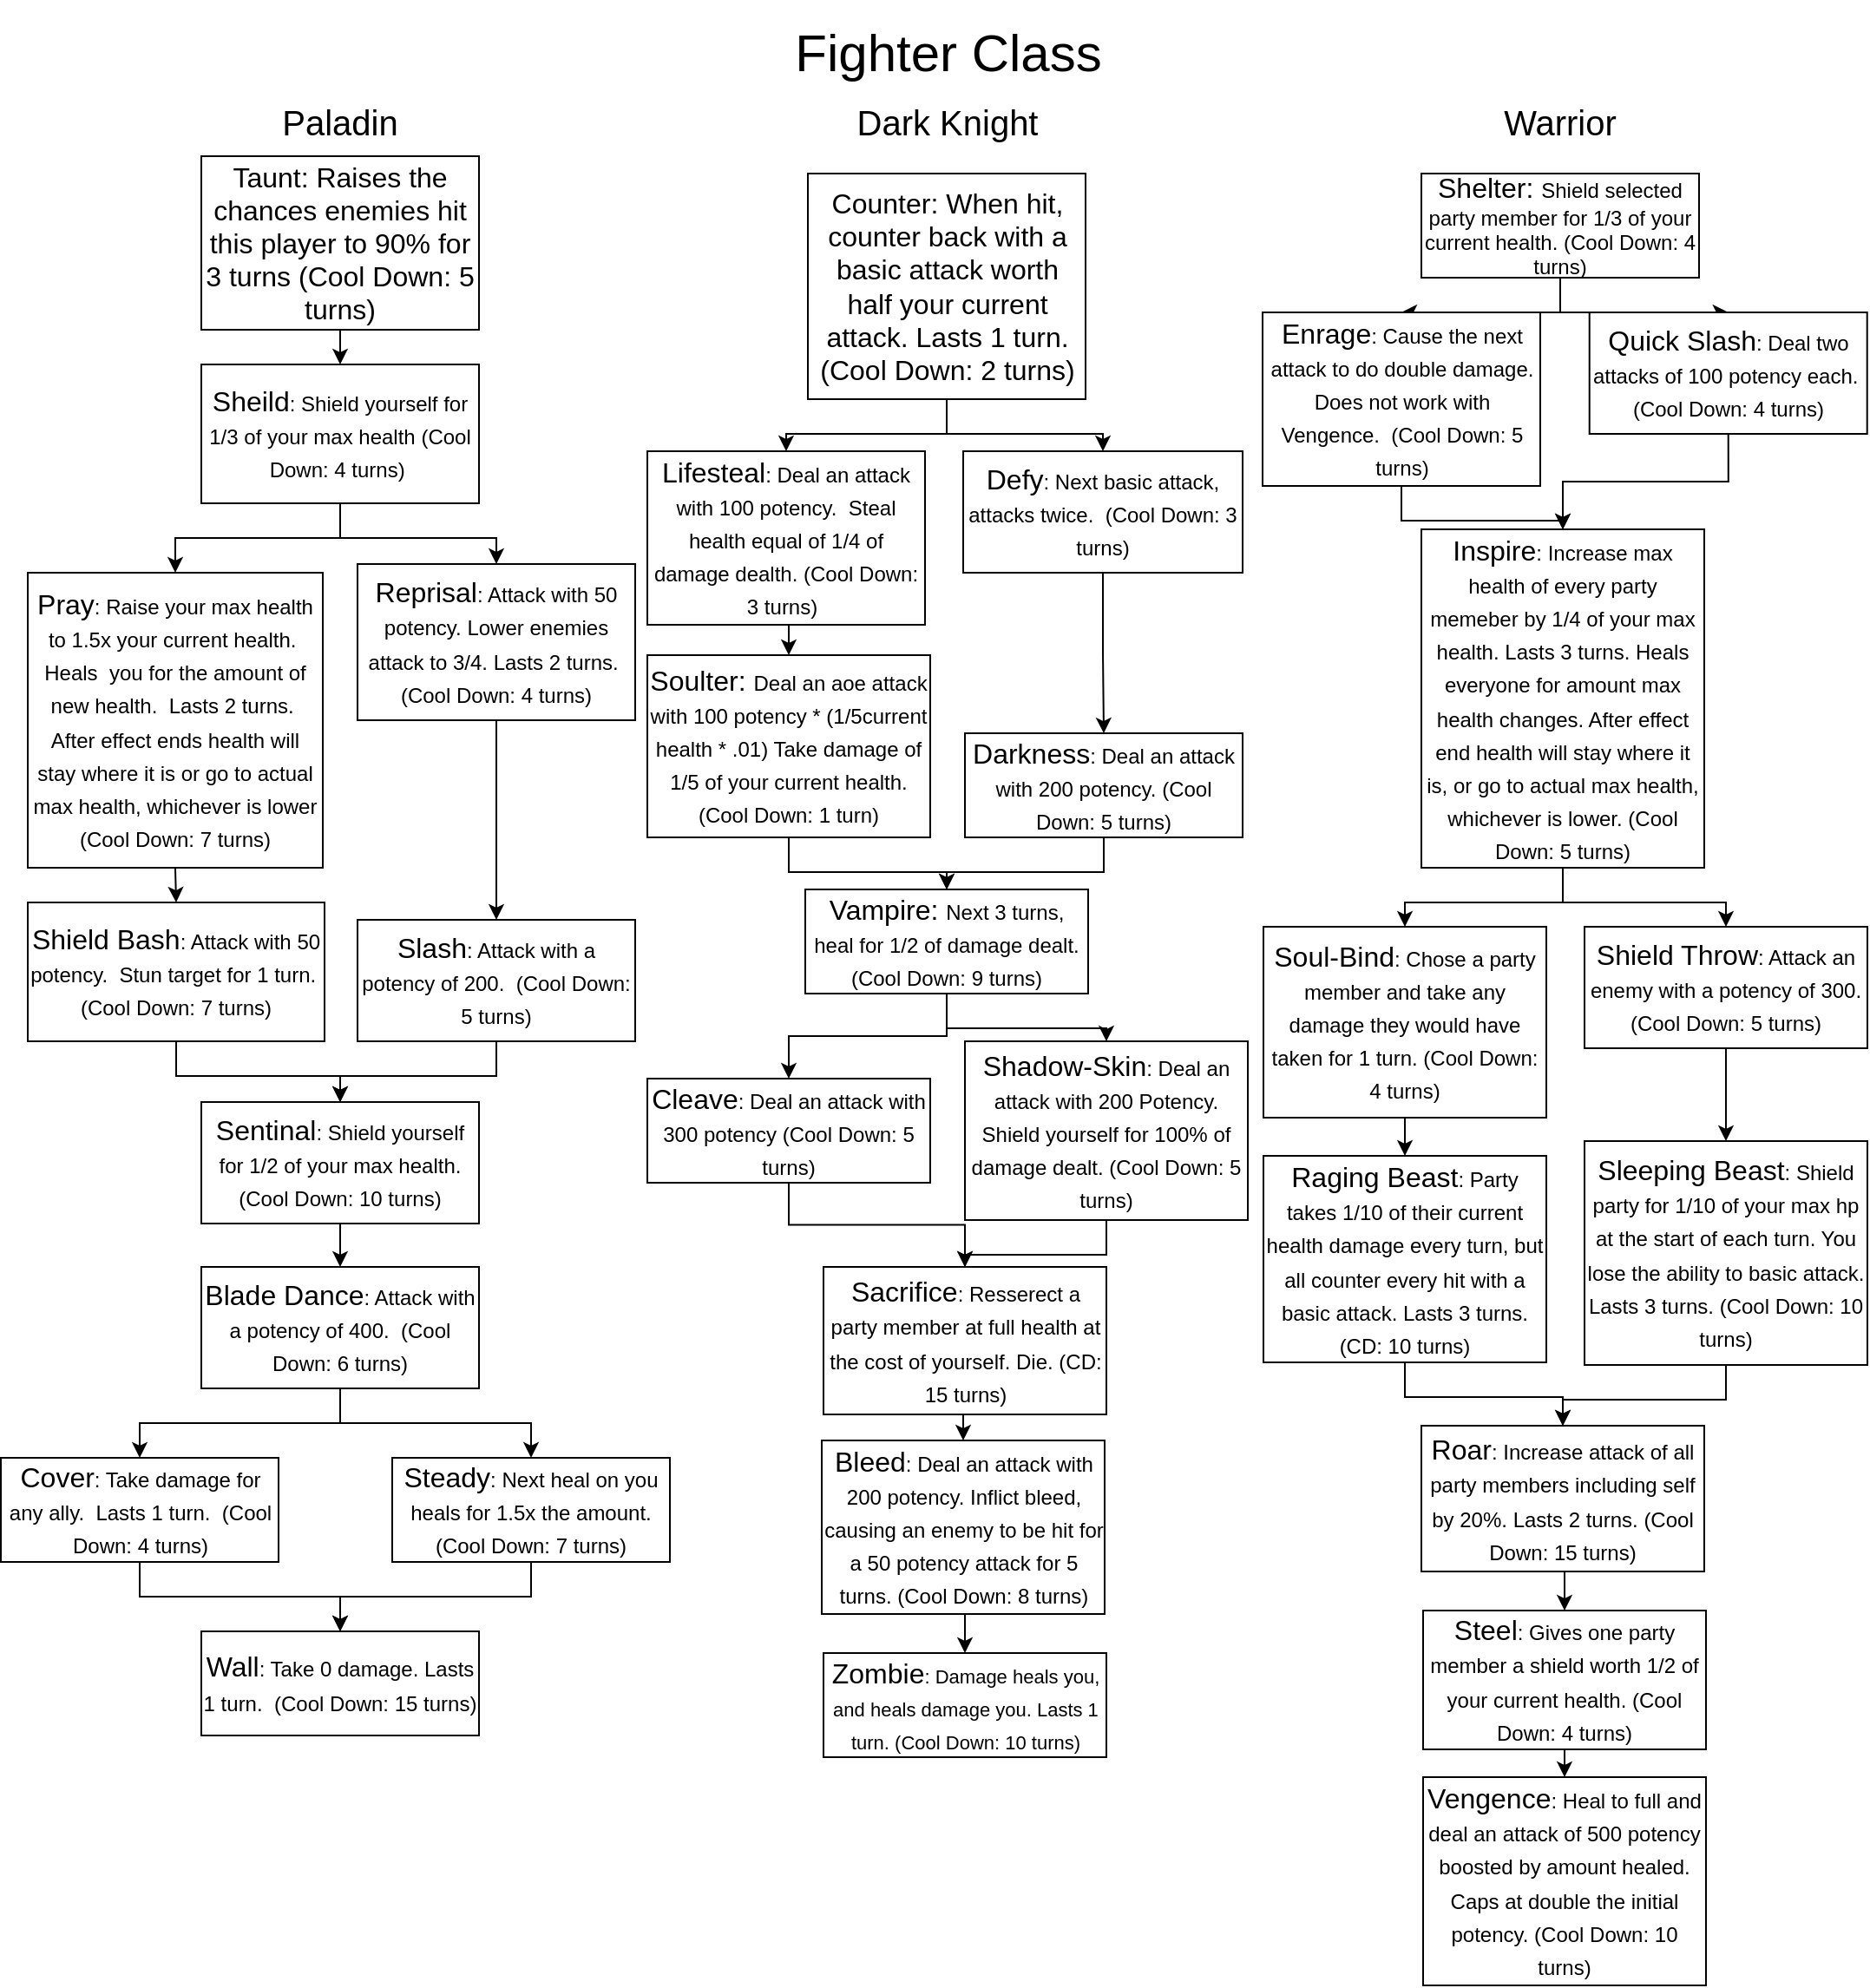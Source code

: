 <mxfile version="10.8.0" type="google"><diagram id="U0iIEFwrTAHC3SM40mEW" name="Page-1"><mxGraphModel dx="754" dy="435" grid="1" gridSize="10" guides="1" tooltips="1" connect="1" arrows="1" fold="1" page="1" pageScale="1" pageWidth="1100" pageHeight="850" math="0" shadow="0"><root><mxCell id="0"/><mxCell id="1" parent="0"/><mxCell id="BRF0drhgfpDiWS7ahFBl-3" value="&lt;font style=&quot;font-size: 30px;&quot;&gt;&lt;font style=&quot;font-size: 30px;&quot;&gt;Fighter Class&lt;/font&gt;&lt;br style=&quot;font-size: 30px;&quot;&gt;&lt;/font&gt;" style="text;html=1;strokeColor=none;fillColor=none;align=center;verticalAlign=middle;whiteSpace=wrap;rounded=0;fontSize=30;" parent="1" vertex="1"><mxGeometry x="428.5" y="40" width="243" height="60" as="geometry"/></mxCell><mxCell id="_JZgfI3GDc0jAgFjZ7Fm-4" style="edgeStyle=orthogonalEdgeStyle;rounded=0;orthogonalLoop=1;jettySize=auto;html=1;exitX=0.5;exitY=1;exitDx=0;exitDy=0;entryX=0.5;entryY=0;entryDx=0;entryDy=0;" parent="1" source="BRF0drhgfpDiWS7ahFBl-5" target="BRF0drhgfpDiWS7ahFBl-57" edge="1"><mxGeometry relative="1" as="geometry"/></mxCell><mxCell id="_JZgfI3GDc0jAgFjZ7Fm-5" style="edgeStyle=orthogonalEdgeStyle;rounded=0;orthogonalLoop=1;jettySize=auto;html=1;exitX=0.5;exitY=1;exitDx=0;exitDy=0;entryX=0.5;entryY=0;entryDx=0;entryDy=0;" parent="1" source="BRF0drhgfpDiWS7ahFBl-5" target="BRF0drhgfpDiWS7ahFBl-56" edge="1"><mxGeometry relative="1" as="geometry"/></mxCell><mxCell id="BRF0drhgfpDiWS7ahFBl-5" value="&lt;font style=&quot;font-size: 16px&quot;&gt;Counter: When hit, counter back with a basic attack worth half your current attack. Lasts 1 turn. (Cool Down: 2 turns)&lt;/font&gt;" style="rounded=0;whiteSpace=wrap;html=1;" parent="1" vertex="1"><mxGeometry x="469.5" y="140" width="160" height="130" as="geometry"/></mxCell><mxCell id="_JZgfI3GDc0jAgFjZ7Fm-27" style="edgeStyle=orthogonalEdgeStyle;rounded=0;orthogonalLoop=1;jettySize=auto;html=1;exitX=0.5;exitY=1;exitDx=0;exitDy=0;entryX=0.5;entryY=0;entryDx=0;entryDy=0;" parent="1" source="BRF0drhgfpDiWS7ahFBl-6" target="BRF0drhgfpDiWS7ahFBl-54" edge="1"><mxGeometry relative="1" as="geometry"/></mxCell><mxCell id="_JZgfI3GDc0jAgFjZ7Fm-28" style="edgeStyle=orthogonalEdgeStyle;rounded=0;orthogonalLoop=1;jettySize=auto;html=1;exitX=0.5;exitY=1;exitDx=0;exitDy=0;entryX=0.5;entryY=0;entryDx=0;entryDy=0;" parent="1" source="BRF0drhgfpDiWS7ahFBl-6" target="BRF0drhgfpDiWS7ahFBl-55" edge="1"><mxGeometry relative="1" as="geometry"/></mxCell><mxCell id="BRF0drhgfpDiWS7ahFBl-6" value="&lt;span style=&quot;font-size: 16px&quot;&gt;Shelter: &lt;/span&gt;&lt;font style=&quot;font-size: 12px&quot;&gt;Shield selected party member for 1/3 of your current health. (Cool Down: 4 turns)&lt;/font&gt;" style="rounded=0;whiteSpace=wrap;html=1;" parent="1" vertex="1"><mxGeometry x="823" y="140" width="160" height="60" as="geometry"/></mxCell><mxCell id="BRF0drhgfpDiWS7ahFBl-7" value="Paladin" style="text;html=1;strokeColor=none;fillColor=none;align=center;verticalAlign=middle;whiteSpace=wrap;rounded=0;fontSize=20;" parent="1" vertex="1"><mxGeometry x="180" y="100" width="40" height="20" as="geometry"/></mxCell><mxCell id="BRF0drhgfpDiWS7ahFBl-9" value="Warrior" style="text;html=1;strokeColor=none;fillColor=none;align=center;verticalAlign=middle;whiteSpace=wrap;rounded=0;fontSize=20;" parent="1" vertex="1"><mxGeometry x="883" y="100" width="40" height="20" as="geometry"/></mxCell><mxCell id="BRF0drhgfpDiWS7ahFBl-10" value="&lt;h1&gt;&lt;br&gt;&lt;/h1&gt;" style="text;html=1;strokeColor=none;fillColor=none;spacing=5;spacingTop=-20;whiteSpace=wrap;overflow=hidden;rounded=0;fontSize=20;" parent="1" vertex="1"><mxGeometry x="100" y="180" width="170" height="100" as="geometry"/></mxCell><mxCell id="BRF0drhgfpDiWS7ahFBl-17" style="edgeStyle=orthogonalEdgeStyle;rounded=0;orthogonalLoop=1;jettySize=auto;html=1;exitX=0.5;exitY=1;exitDx=0;exitDy=0;entryX=0.5;entryY=0;entryDx=0;entryDy=0;fontSize=16;" parent="1" source="BRF0drhgfpDiWS7ahFBl-12" target="BRF0drhgfpDiWS7ahFBl-13" edge="1"><mxGeometry relative="1" as="geometry"/></mxCell><mxCell id="BRF0drhgfpDiWS7ahFBl-18" style="edgeStyle=orthogonalEdgeStyle;rounded=0;orthogonalLoop=1;jettySize=auto;html=1;exitX=0.5;exitY=1;exitDx=0;exitDy=0;entryX=0.5;entryY=0;entryDx=0;entryDy=0;fontSize=16;" parent="1" source="BRF0drhgfpDiWS7ahFBl-12" target="BRF0drhgfpDiWS7ahFBl-14" edge="1"><mxGeometry relative="1" as="geometry"/></mxCell><mxCell id="BRF0drhgfpDiWS7ahFBl-12" value="Sheild&lt;font style=&quot;font-size: 12px&quot;&gt;&lt;font style=&quot;font-size: 12px&quot;&gt;:&lt;/font&gt;&lt;/font&gt;&lt;font style=&quot;font-size: 12px&quot;&gt;&amp;nbsp;Shield yourself for 1/3 of your max health (Cool Down: 4 turns)&lt;/font&gt;&lt;font style=&quot;font-size: 12px&quot;&gt;&amp;nbsp;&lt;/font&gt;" style="rounded=0;whiteSpace=wrap;html=1;fontSize=16;" parent="1" vertex="1"><mxGeometry x="120" y="250" width="160" height="80" as="geometry"/></mxCell><mxCell id="BRF0drhgfpDiWS7ahFBl-23" style="edgeStyle=orthogonalEdgeStyle;rounded=0;orthogonalLoop=1;jettySize=auto;html=1;entryX=0.5;entryY=0;entryDx=0;entryDy=0;fontSize=16;" parent="1" source="BRF0drhgfpDiWS7ahFBl-13" target="BRF0drhgfpDiWS7ahFBl-21" edge="1"><mxGeometry relative="1" as="geometry"/></mxCell><mxCell id="BRF0drhgfpDiWS7ahFBl-13" value="Reprisal&lt;font style=&quot;font-size: 12px&quot;&gt;: Attack with 50 potency. Lower enemies attack to 3/4. Lasts 2 turns.&amp;nbsp; (Cool Down: 4 turns)&lt;/font&gt;" style="rounded=0;whiteSpace=wrap;html=1;fontSize=16;" parent="1" vertex="1"><mxGeometry x="210" y="365" width="160" height="90" as="geometry"/></mxCell><mxCell id="BRF0drhgfpDiWS7ahFBl-48" style="edgeStyle=orthogonalEdgeStyle;rounded=0;orthogonalLoop=1;jettySize=auto;html=1;exitX=0.5;exitY=1;exitDx=0;exitDy=0;entryX=0.5;entryY=0;entryDx=0;entryDy=0;fontSize=16;" parent="1" source="BRF0drhgfpDiWS7ahFBl-14" target="BRF0drhgfpDiWS7ahFBl-22" edge="1"><mxGeometry relative="1" as="geometry"/></mxCell><mxCell id="BRF0drhgfpDiWS7ahFBl-14" value="Pray&lt;font style=&quot;font-size: 12px&quot;&gt;: Raise your max health to 1.5x your current health.&amp;nbsp; Heals&amp;nbsp; you for the amount of new health.&amp;nbsp; Lasts 2 turns.&amp;nbsp; After effect ends health will stay where it is or go to actual max health, whichever is lower (Cool Down: 7 turns)&lt;/font&gt;" style="rounded=0;whiteSpace=wrap;html=1;fontSize=16;" parent="1" vertex="1"><mxGeometry x="20" y="370" width="170" height="170" as="geometry"/></mxCell><mxCell id="BRF0drhgfpDiWS7ahFBl-29" style="edgeStyle=orthogonalEdgeStyle;rounded=0;orthogonalLoop=1;jettySize=auto;html=1;entryX=0.5;entryY=0;entryDx=0;entryDy=0;fontSize=16;" parent="1" source="BRF0drhgfpDiWS7ahFBl-21" target="BRF0drhgfpDiWS7ahFBl-25" edge="1"><mxGeometry relative="1" as="geometry"/></mxCell><mxCell id="BRF0drhgfpDiWS7ahFBl-21" value="Slash&lt;font style=&quot;font-size: 12px&quot;&gt;: Attack with a potency of 200.&amp;nbsp; (Cool Down: 5 turns)&lt;/font&gt;&lt;span style=&quot;font-size: 12px&quot;&gt;&lt;br&gt;&lt;/span&gt;" style="rounded=0;whiteSpace=wrap;html=1;fontSize=16;" parent="1" vertex="1"><mxGeometry x="210" y="570" width="160" height="70" as="geometry"/></mxCell><mxCell id="BRF0drhgfpDiWS7ahFBl-27" style="edgeStyle=orthogonalEdgeStyle;rounded=0;orthogonalLoop=1;jettySize=auto;html=1;entryX=0.5;entryY=0;entryDx=0;entryDy=0;fontSize=16;" parent="1" source="BRF0drhgfpDiWS7ahFBl-22" target="BRF0drhgfpDiWS7ahFBl-25" edge="1"><mxGeometry relative="1" as="geometry"/></mxCell><mxCell id="BRF0drhgfpDiWS7ahFBl-22" value="Shield Bash&lt;font style=&quot;font-size: 12px&quot;&gt;: Attack with 50 potency.&amp;nbsp; Stun target for 1 turn.&amp;nbsp; (Cool Down: 7 turns)&lt;/font&gt;" style="rounded=0;whiteSpace=wrap;html=1;fontSize=16;" parent="1" vertex="1"><mxGeometry x="20" y="560" width="171" height="80" as="geometry"/></mxCell><mxCell id="BRF0drhgfpDiWS7ahFBl-33" style="edgeStyle=orthogonalEdgeStyle;rounded=0;orthogonalLoop=1;jettySize=auto;html=1;exitX=0.5;exitY=1;exitDx=0;exitDy=0;entryX=0.5;entryY=0;entryDx=0;entryDy=0;fontSize=16;" parent="1" source="BRF0drhgfpDiWS7ahFBl-25" target="BRF0drhgfpDiWS7ahFBl-31" edge="1"><mxGeometry relative="1" as="geometry"/></mxCell><mxCell id="BRF0drhgfpDiWS7ahFBl-25" value="Sentinal&lt;font style=&quot;font-size: 12px&quot;&gt;: Shield yourself for 1/2 of your max health. (Cool Down: 10 turns)&lt;/font&gt;" style="rounded=0;whiteSpace=wrap;html=1;fontSize=16;" parent="1" vertex="1"><mxGeometry x="120" y="675" width="160" height="70" as="geometry"/></mxCell><mxCell id="BRF0drhgfpDiWS7ahFBl-40" style="edgeStyle=orthogonalEdgeStyle;rounded=0;orthogonalLoop=1;jettySize=auto;html=1;exitX=0.5;exitY=1;exitDx=0;exitDy=0;entryX=0.5;entryY=0;entryDx=0;entryDy=0;fontSize=16;" parent="1" source="BRF0drhgfpDiWS7ahFBl-31" target="BRF0drhgfpDiWS7ahFBl-34" edge="1"><mxGeometry relative="1" as="geometry"/></mxCell><mxCell id="BRF0drhgfpDiWS7ahFBl-41" style="edgeStyle=orthogonalEdgeStyle;rounded=0;orthogonalLoop=1;jettySize=auto;html=1;exitX=0.5;exitY=1;exitDx=0;exitDy=0;entryX=0.5;entryY=0;entryDx=0;entryDy=0;fontSize=16;" parent="1" source="BRF0drhgfpDiWS7ahFBl-31" target="BRF0drhgfpDiWS7ahFBl-35" edge="1"><mxGeometry relative="1" as="geometry"/></mxCell><mxCell id="BRF0drhgfpDiWS7ahFBl-31" value="Blade Dance&lt;font style=&quot;font-size: 12px&quot;&gt;: Attack with a potency of 400.&amp;nbsp; (Cool Down: 6 turns)&lt;/font&gt;" style="rounded=0;whiteSpace=wrap;html=1;fontSize=16;" parent="1" vertex="1"><mxGeometry x="120" y="770" width="160" height="70" as="geometry"/></mxCell><mxCell id="BRF0drhgfpDiWS7ahFBl-38" style="edgeStyle=orthogonalEdgeStyle;rounded=0;orthogonalLoop=1;jettySize=auto;html=1;fontSize=16;" parent="1" source="BRF0drhgfpDiWS7ahFBl-34" target="BRF0drhgfpDiWS7ahFBl-37" edge="1"><mxGeometry relative="1" as="geometry"/></mxCell><mxCell id="BRF0drhgfpDiWS7ahFBl-34" value="Cover&lt;font style=&quot;font-size: 12px&quot;&gt;: Take damage for any ally.&amp;nbsp; Lasts 1 turn.&amp;nbsp; (Cool Down: 4 turns)&lt;/font&gt;" style="rounded=0;whiteSpace=wrap;html=1;fontSize=16;" parent="1" vertex="1"><mxGeometry x="4.5" y="880" width="160" height="60" as="geometry"/></mxCell><mxCell id="BRF0drhgfpDiWS7ahFBl-39" style="edgeStyle=orthogonalEdgeStyle;rounded=0;orthogonalLoop=1;jettySize=auto;html=1;entryX=0.5;entryY=0;entryDx=0;entryDy=0;fontSize=16;" parent="1" source="BRF0drhgfpDiWS7ahFBl-35" target="BRF0drhgfpDiWS7ahFBl-37" edge="1"><mxGeometry relative="1" as="geometry"/></mxCell><mxCell id="BRF0drhgfpDiWS7ahFBl-35" value="Steady&lt;font style=&quot;font-size: 12px&quot;&gt;: Next heal on you heals for 1.5x the amount. (Cool Down: 7 turns)&lt;/font&gt;" style="rounded=0;whiteSpace=wrap;html=1;fontSize=16;" parent="1" vertex="1"><mxGeometry x="230" y="880" width="160" height="60" as="geometry"/></mxCell><mxCell id="BRF0drhgfpDiWS7ahFBl-37" value="Wall&lt;font style=&quot;font-size: 12px&quot;&gt;: Take 0 damage. Lasts 1 turn.&amp;nbsp; (Cool Down: 15 turns)&lt;/font&gt;" style="rounded=0;whiteSpace=wrap;html=1;fontSize=16;" parent="1" vertex="1"><mxGeometry x="120" y="980" width="160" height="60" as="geometry"/></mxCell><mxCell id="BRF0drhgfpDiWS7ahFBl-47" style="edgeStyle=orthogonalEdgeStyle;rounded=0;orthogonalLoop=1;jettySize=auto;html=1;exitX=0.5;exitY=1;exitDx=0;exitDy=0;entryX=0.5;entryY=0;entryDx=0;entryDy=0;fontSize=16;" parent="1" source="BRF0drhgfpDiWS7ahFBl-46" target="BRF0drhgfpDiWS7ahFBl-12" edge="1"><mxGeometry relative="1" as="geometry"/></mxCell><mxCell id="BRF0drhgfpDiWS7ahFBl-46" value="&lt;font&gt;Taunt&lt;/font&gt;&lt;font&gt;: Raises the chances enemies hit this player to 90% for 3 turns (Cool Down: 5 turns)&lt;/font&gt;" style="rounded=0;whiteSpace=wrap;html=1;fontSize=16;" parent="1" vertex="1"><mxGeometry x="120" y="130" width="160" height="100" as="geometry"/></mxCell><mxCell id="BRF0drhgfpDiWS7ahFBl-53" value="&lt;font style=&quot;font-size: 20px&quot;&gt;Dark Knight&lt;/font&gt;" style="text;html=1;strokeColor=none;fillColor=none;align=center;verticalAlign=middle;whiteSpace=wrap;rounded=0;fontSize=16;" parent="1" vertex="1"><mxGeometry x="490" y="100" width="120" height="20" as="geometry"/></mxCell><mxCell id="_JZgfI3GDc0jAgFjZ7Fm-31" style="edgeStyle=orthogonalEdgeStyle;rounded=0;orthogonalLoop=1;jettySize=auto;html=1;exitX=0.5;exitY=1;exitDx=0;exitDy=0;entryX=0.5;entryY=0;entryDx=0;entryDy=0;" parent="1" source="BRF0drhgfpDiWS7ahFBl-54" target="BRF0drhgfpDiWS7ahFBl-63" edge="1"><mxGeometry relative="1" as="geometry"/></mxCell><mxCell id="BRF0drhgfpDiWS7ahFBl-54" value="Enrage&lt;font style=&quot;font-size: 12px&quot;&gt;: Cause the next attack to do double damage. Does not work with Vengence.&amp;nbsp; (Cool Down: 5 turns)&lt;/font&gt;" style="rounded=0;whiteSpace=wrap;html=1;fontSize=16;" parent="1" vertex="1"><mxGeometry x="731.5" y="220" width="160" height="100" as="geometry"/></mxCell><mxCell id="_JZgfI3GDc0jAgFjZ7Fm-29" style="edgeStyle=orthogonalEdgeStyle;rounded=0;orthogonalLoop=1;jettySize=auto;html=1;exitX=0.5;exitY=1;exitDx=0;exitDy=0;entryX=0.5;entryY=0;entryDx=0;entryDy=0;" parent="1" source="BRF0drhgfpDiWS7ahFBl-55" target="BRF0drhgfpDiWS7ahFBl-63" edge="1"><mxGeometry relative="1" as="geometry"/></mxCell><mxCell id="BRF0drhgfpDiWS7ahFBl-55" value="Quick Slash&lt;font style=&quot;font-size: 12px&quot;&gt;: Deal two attacks of 100 potency each.&amp;nbsp; (Cool Down: 4 turns)&lt;/font&gt;" style="rounded=0;whiteSpace=wrap;html=1;fontSize=16;" parent="1" vertex="1"><mxGeometry x="919.853" y="220" width="160" height="70" as="geometry"/></mxCell><mxCell id="_JZgfI3GDc0jAgFjZ7Fm-6" style="edgeStyle=orthogonalEdgeStyle;rounded=0;orthogonalLoop=1;jettySize=auto;html=1;exitX=0.5;exitY=1;exitDx=0;exitDy=0;entryX=0.5;entryY=0;entryDx=0;entryDy=0;" parent="1" source="BRF0drhgfpDiWS7ahFBl-56" target="BRF0drhgfpDiWS7ahFBl-58" edge="1"><mxGeometry relative="1" as="geometry"/></mxCell><mxCell id="BRF0drhgfpDiWS7ahFBl-56" value="Lifesteal&lt;font style=&quot;font-size: 12px&quot;&gt;: Deal an attack with 100 potency.&amp;nbsp; Steal health equal of 1/4 of damage dealth. (Cool Down: 3 turns)&lt;/font&gt;&amp;nbsp;" style="rounded=0;whiteSpace=wrap;html=1;fontSize=16;" parent="1" vertex="1"><mxGeometry x="377" y="300" width="160" height="100" as="geometry"/></mxCell><mxCell id="_JZgfI3GDc0jAgFjZ7Fm-7" style="edgeStyle=orthogonalEdgeStyle;rounded=0;orthogonalLoop=1;jettySize=auto;html=1;exitX=0.5;exitY=1;exitDx=0;exitDy=0;entryX=0.5;entryY=0;entryDx=0;entryDy=0;" parent="1" source="BRF0drhgfpDiWS7ahFBl-57" target="BRF0drhgfpDiWS7ahFBl-59" edge="1"><mxGeometry relative="1" as="geometry"/></mxCell><mxCell id="BRF0drhgfpDiWS7ahFBl-57" value="Defy&lt;font style=&quot;font-size: 12px&quot;&gt;: Next basic attack, attacks twice.&amp;nbsp; (Cool Down: 3 turns)&lt;/font&gt;" style="rounded=0;whiteSpace=wrap;html=1;fontSize=16;" parent="1" vertex="1"><mxGeometry x="559" y="300" width="161" height="70" as="geometry"/></mxCell><mxCell id="_JZgfI3GDc0jAgFjZ7Fm-9" style="edgeStyle=orthogonalEdgeStyle;rounded=0;orthogonalLoop=1;jettySize=auto;html=1;exitX=0.5;exitY=1;exitDx=0;exitDy=0;entryX=0.5;entryY=0;entryDx=0;entryDy=0;" parent="1" source="BRF0drhgfpDiWS7ahFBl-58" target="BRF0drhgfpDiWS7ahFBl-60" edge="1"><mxGeometry relative="1" as="geometry"/></mxCell><mxCell id="BRF0drhgfpDiWS7ahFBl-58" value="Soulter:&amp;nbsp;&lt;font style=&quot;font-size: 12px&quot;&gt;Deal an aoe attack with 100 potency * (1/5current health * .01) Take damage of 1/5 of your current health. (Cool Down: 1 turn)&lt;/font&gt;&lt;br&gt;" style="rounded=0;whiteSpace=wrap;html=1;fontSize=16;" parent="1" vertex="1"><mxGeometry x="377" y="417.5" width="163" height="105" as="geometry"/></mxCell><mxCell id="_JZgfI3GDc0jAgFjZ7Fm-10" style="edgeStyle=orthogonalEdgeStyle;rounded=0;orthogonalLoop=1;jettySize=auto;html=1;exitX=0.5;exitY=1;exitDx=0;exitDy=0;entryX=0.5;entryY=0;entryDx=0;entryDy=0;" parent="1" source="BRF0drhgfpDiWS7ahFBl-59" target="BRF0drhgfpDiWS7ahFBl-60" edge="1"><mxGeometry relative="1" as="geometry"/></mxCell><mxCell id="BRF0drhgfpDiWS7ahFBl-59" value="Darkness&lt;font style=&quot;font-size: 12px&quot;&gt;:&amp;nbsp;&lt;span&gt;Deal an attack with 200 potency. (Cool Down: 5 turns)&lt;/span&gt;&lt;/font&gt;" style="rounded=0;whiteSpace=wrap;html=1;fontSize=16;" parent="1" vertex="1"><mxGeometry x="560" y="462.5" width="160" height="60" as="geometry"/></mxCell><mxCell id="_JZgfI3GDc0jAgFjZ7Fm-11" style="edgeStyle=orthogonalEdgeStyle;rounded=0;orthogonalLoop=1;jettySize=auto;html=1;exitX=0.5;exitY=1;exitDx=0;exitDy=0;entryX=0.5;entryY=0;entryDx=0;entryDy=0;" parent="1" source="BRF0drhgfpDiWS7ahFBl-60" target="_JZgfI3GDc0jAgFjZ7Fm-1" edge="1"><mxGeometry relative="1" as="geometry"/></mxCell><mxCell id="_JZgfI3GDc0jAgFjZ7Fm-12" style="edgeStyle=orthogonalEdgeStyle;rounded=0;orthogonalLoop=1;jettySize=auto;html=1;exitX=0.5;exitY=1;exitDx=0;exitDy=0;entryX=0.5;entryY=0;entryDx=0;entryDy=0;" parent="1" source="BRF0drhgfpDiWS7ahFBl-60" target="BRF0drhgfpDiWS7ahFBl-66" edge="1"><mxGeometry relative="1" as="geometry"/></mxCell><mxCell id="BRF0drhgfpDiWS7ahFBl-60" value="Vampire:&amp;nbsp;&lt;span&gt;&lt;font style=&quot;font-size: 12px&quot;&gt;Next 3 turns, heal for 1/2 of damage dealt. (Cool Down: 9 turns)&lt;/font&gt;&lt;/span&gt;" style="rounded=0;whiteSpace=wrap;html=1;fontSize=16;" parent="1" vertex="1"><mxGeometry x="468" y="552.5" width="163" height="60" as="geometry"/></mxCell><mxCell id="_JZgfI3GDc0jAgFjZ7Fm-32" style="edgeStyle=orthogonalEdgeStyle;rounded=0;orthogonalLoop=1;jettySize=auto;html=1;exitX=0.5;exitY=1;exitDx=0;exitDy=0;entryX=0.5;entryY=0;entryDx=0;entryDy=0;" parent="1" source="BRF0drhgfpDiWS7ahFBl-63" target="_JZgfI3GDc0jAgFjZ7Fm-20" edge="1"><mxGeometry relative="1" as="geometry"/></mxCell><mxCell id="_JZgfI3GDc0jAgFjZ7Fm-33" style="edgeStyle=orthogonalEdgeStyle;rounded=0;orthogonalLoop=1;jettySize=auto;html=1;exitX=0.5;exitY=1;exitDx=0;exitDy=0;entryX=0.5;entryY=0;entryDx=0;entryDy=0;" parent="1" source="BRF0drhgfpDiWS7ahFBl-63" target="_JZgfI3GDc0jAgFjZ7Fm-21" edge="1"><mxGeometry relative="1" as="geometry"/></mxCell><mxCell id="BRF0drhgfpDiWS7ahFBl-63" value="Inspire&lt;font style=&quot;font-size: 12px&quot;&gt;: Increase max health of every party memeber by 1/4 of your max health. Lasts 3 turns. Heals everyone for amount max health changes. After effect end health will stay where it is, or go to actual max health, whichever is lower. (Cool Down: 5 turns)&lt;/font&gt;" style="rounded=0;whiteSpace=wrap;html=1;fontSize=16;" parent="1" vertex="1"><mxGeometry x="823" y="345" width="163" height="195" as="geometry"/></mxCell><mxCell id="_JZgfI3GDc0jAgFjZ7Fm-16" style="edgeStyle=orthogonalEdgeStyle;rounded=0;orthogonalLoop=1;jettySize=auto;html=1;exitX=0.5;exitY=1;exitDx=0;exitDy=0;entryX=0.5;entryY=0;entryDx=0;entryDy=0;" parent="1" source="BRF0drhgfpDiWS7ahFBl-64" target="_JZgfI3GDc0jAgFjZ7Fm-2" edge="1"><mxGeometry relative="1" as="geometry"/></mxCell><mxCell id="BRF0drhgfpDiWS7ahFBl-64" value="Bleed&lt;font style=&quot;font-size: 12px&quot;&gt;: Deal an attack with 200 potency. Inflict bleed, causing an enemy to be hit for a 50 potency attack for 5 turns. (Cool Down: 8 turns)&lt;/font&gt;" style="rounded=0;whiteSpace=wrap;html=1;fontSize=16;" parent="1" vertex="1"><mxGeometry x="477.5" y="870" width="163" height="100" as="geometry"/></mxCell><mxCell id="_JZgfI3GDc0jAgFjZ7Fm-15" style="edgeStyle=orthogonalEdgeStyle;rounded=0;orthogonalLoop=1;jettySize=auto;html=1;exitX=0.5;exitY=1;exitDx=0;exitDy=0;entryX=0.5;entryY=0;entryDx=0;entryDy=0;" parent="1" source="BRF0drhgfpDiWS7ahFBl-65" target="BRF0drhgfpDiWS7ahFBl-64" edge="1"><mxGeometry relative="1" as="geometry"/></mxCell><mxCell id="BRF0drhgfpDiWS7ahFBl-65" value="Sacrifice&lt;font style=&quot;font-size: 12px&quot;&gt;: Resserect a party member at full health at the cost of yourself. Die. (CD: 15 turns)&lt;/font&gt;" style="rounded=0;whiteSpace=wrap;html=1;fontSize=16;" parent="1" vertex="1"><mxGeometry x="478.5" y="770" width="163" height="85" as="geometry"/></mxCell><mxCell id="_JZgfI3GDc0jAgFjZ7Fm-14" style="edgeStyle=orthogonalEdgeStyle;rounded=0;orthogonalLoop=1;jettySize=auto;html=1;exitX=0.5;exitY=1;exitDx=0;exitDy=0;entryX=0.5;entryY=0;entryDx=0;entryDy=0;" parent="1" source="BRF0drhgfpDiWS7ahFBl-66" target="BRF0drhgfpDiWS7ahFBl-65" edge="1"><mxGeometry relative="1" as="geometry"/></mxCell><mxCell id="BRF0drhgfpDiWS7ahFBl-66" value="Cleave&lt;font style=&quot;font-size: 12px&quot;&gt;: Deal an attack with 300 potency (Cool Down: 5 turns)&lt;/font&gt;" style="rounded=0;whiteSpace=wrap;html=1;fontSize=16;" parent="1" vertex="1"><mxGeometry x="377" y="661.5" width="163" height="60" as="geometry"/></mxCell><mxCell id="_JZgfI3GDc0jAgFjZ7Fm-13" style="edgeStyle=orthogonalEdgeStyle;rounded=0;orthogonalLoop=1;jettySize=auto;html=1;exitX=0.5;exitY=1;exitDx=0;exitDy=0;entryX=0.5;entryY=0;entryDx=0;entryDy=0;" parent="1" source="_JZgfI3GDc0jAgFjZ7Fm-1" target="BRF0drhgfpDiWS7ahFBl-65" edge="1"><mxGeometry relative="1" as="geometry"/></mxCell><mxCell id="_JZgfI3GDc0jAgFjZ7Fm-1" value="Shadow-Skin&lt;font style=&quot;font-size: 12px&quot;&gt;: Deal an attack with 200 Potency. Shield yourself for 100% of damage dealt. (Cool Down: 5 turns)&lt;/font&gt;" style="rounded=0;whiteSpace=wrap;html=1;fontSize=16;" parent="1" vertex="1"><mxGeometry x="560" y="640" width="163" height="103" as="geometry"/></mxCell><mxCell id="_JZgfI3GDc0jAgFjZ7Fm-2" value="Zombie&lt;font style=&quot;font-size: 11px&quot;&gt;: Damage heals you, and heals damage you. Lasts 1 turn. (Cool Down: 10 turns)&lt;/font&gt;" style="rounded=0;whiteSpace=wrap;html=1;fontSize=16;" parent="1" vertex="1"><mxGeometry x="478.5" y="992.5" width="163" height="60" as="geometry"/></mxCell><mxCell id="_JZgfI3GDc0jAgFjZ7Fm-18" value="Vengence&lt;font style=&quot;font-size: 12px&quot;&gt;: Heal to full and deal an attack of 500 potency boosted by amount healed. Caps at double the initial potency. (Cool Down: 10 turns)&lt;/font&gt;" style="rounded=0;whiteSpace=wrap;html=1;fontSize=16;" parent="1" vertex="1"><mxGeometry x="824" y="1064" width="163" height="120" as="geometry"/></mxCell><mxCell id="_JZgfI3GDc0jAgFjZ7Fm-36" style="edgeStyle=orthogonalEdgeStyle;rounded=0;orthogonalLoop=1;jettySize=auto;html=1;exitX=0.5;exitY=1;exitDx=0;exitDy=0;entryX=0.5;entryY=0;entryDx=0;entryDy=0;" parent="1" source="_JZgfI3GDc0jAgFjZ7Fm-19" target="_JZgfI3GDc0jAgFjZ7Fm-24" edge="1"><mxGeometry relative="1" as="geometry"/></mxCell><mxCell id="_JZgfI3GDc0jAgFjZ7Fm-19" value="Raging Beast&lt;font style=&quot;font-size: 12px&quot;&gt;: Party takes 1/10 of their current health damage every turn, but all counter every hit with a basic attack. Lasts 3 turns. (CD: 10 turns)&lt;/font&gt;" style="rounded=0;whiteSpace=wrap;html=1;fontSize=16;" parent="1" vertex="1"><mxGeometry x="732" y="706" width="163" height="119" as="geometry"/></mxCell><mxCell id="_JZgfI3GDc0jAgFjZ7Fm-35" style="edgeStyle=orthogonalEdgeStyle;rounded=0;orthogonalLoop=1;jettySize=auto;html=1;exitX=0.5;exitY=1;exitDx=0;exitDy=0;entryX=0.5;entryY=0;entryDx=0;entryDy=0;" parent="1" source="_JZgfI3GDc0jAgFjZ7Fm-20" target="_JZgfI3GDc0jAgFjZ7Fm-25" edge="1"><mxGeometry relative="1" as="geometry"/></mxCell><mxCell id="_JZgfI3GDc0jAgFjZ7Fm-20" value="Shield Throw&lt;font style=&quot;font-size: 12px&quot;&gt;: Attack an enemy with a potency of 300. (Cool Down: 5 turns)&lt;/font&gt;" style="rounded=0;whiteSpace=wrap;html=1;fontSize=16;" parent="1" vertex="1"><mxGeometry x="917" y="574" width="163" height="70" as="geometry"/></mxCell><mxCell id="_JZgfI3GDc0jAgFjZ7Fm-34" style="edgeStyle=orthogonalEdgeStyle;rounded=0;orthogonalLoop=1;jettySize=auto;html=1;exitX=0.5;exitY=1;exitDx=0;exitDy=0;entryX=0.5;entryY=0;entryDx=0;entryDy=0;" parent="1" source="_JZgfI3GDc0jAgFjZ7Fm-21" target="_JZgfI3GDc0jAgFjZ7Fm-19" edge="1"><mxGeometry relative="1" as="geometry"/></mxCell><mxCell id="_JZgfI3GDc0jAgFjZ7Fm-21" value="Soul-Bind&lt;font style=&quot;font-size: 12px&quot;&gt;: Chose a party member and take any damage they would have taken for 1 turn. (Cool Down: 4 turns)&lt;/font&gt;" style="rounded=0;whiteSpace=wrap;html=1;fontSize=16;" parent="1" vertex="1"><mxGeometry x="732" y="574" width="163" height="110" as="geometry"/></mxCell><mxCell id="_JZgfI3GDc0jAgFjZ7Fm-39" style="edgeStyle=orthogonalEdgeStyle;rounded=0;orthogonalLoop=1;jettySize=auto;html=1;exitX=0.5;exitY=1;exitDx=0;exitDy=0;entryX=0.5;entryY=0;entryDx=0;entryDy=0;" parent="1" source="_JZgfI3GDc0jAgFjZ7Fm-23" target="_JZgfI3GDc0jAgFjZ7Fm-18" edge="1"><mxGeometry relative="1" as="geometry"/></mxCell><mxCell id="_JZgfI3GDc0jAgFjZ7Fm-23" value="Steel&lt;font style=&quot;font-size: 12px&quot;&gt;: Gives one party member a shield worth 1/2 of your current health. (Cool Down: 4 turns)&lt;/font&gt;" style="rounded=0;whiteSpace=wrap;html=1;fontSize=16;" parent="1" vertex="1"><mxGeometry x="824" y="968" width="163" height="80" as="geometry"/></mxCell><mxCell id="_JZgfI3GDc0jAgFjZ7Fm-38" style="edgeStyle=orthogonalEdgeStyle;rounded=0;orthogonalLoop=1;jettySize=auto;html=1;exitX=0.5;exitY=1;exitDx=0;exitDy=0;entryX=0.5;entryY=0;entryDx=0;entryDy=0;" parent="1" source="_JZgfI3GDc0jAgFjZ7Fm-24" target="_JZgfI3GDc0jAgFjZ7Fm-23" edge="1"><mxGeometry relative="1" as="geometry"/></mxCell><mxCell id="_JZgfI3GDc0jAgFjZ7Fm-24" value="Roar&lt;font style=&quot;font-size: 12px&quot;&gt;: Increase attack of all party members including self by 20%. Lasts 2 turns. (Cool Down: 15 turns)&lt;/font&gt;" style="rounded=0;whiteSpace=wrap;html=1;fontSize=16;" parent="1" vertex="1"><mxGeometry x="823" y="861.5" width="163" height="84" as="geometry"/></mxCell><mxCell id="_JZgfI3GDc0jAgFjZ7Fm-37" style="edgeStyle=orthogonalEdgeStyle;rounded=0;orthogonalLoop=1;jettySize=auto;html=1;exitX=0.5;exitY=1;exitDx=0;exitDy=0;entryX=0.5;entryY=0;entryDx=0;entryDy=0;" parent="1" source="_JZgfI3GDc0jAgFjZ7Fm-25" target="_JZgfI3GDc0jAgFjZ7Fm-24" edge="1"><mxGeometry relative="1" as="geometry"/></mxCell><mxCell id="_JZgfI3GDc0jAgFjZ7Fm-25" value="Sleeping Beast&lt;font style=&quot;font-size: 12px&quot;&gt;: Shield party for 1/10 of your max hp at the start of each turn. You lose the ability to basic attack. Lasts 3 turns. (Cool Down: 10 turns)&lt;/font&gt;" style="rounded=0;whiteSpace=wrap;html=1;fontSize=16;" parent="1" vertex="1"><mxGeometry x="917" y="697.5" width="163" height="129" as="geometry"/></mxCell></root></mxGraphModel></diagram><diagram id="QDKOyZ2n22zlWOdU89yG" name="Page-2"><mxGraphModel dx="754" dy="-415" grid="1" gridSize="10" guides="1" tooltips="1" connect="1" arrows="1" fold="1" page="1" pageScale="1" pageWidth="1100" pageHeight="850" math="0" shadow="0"><root><mxCell id="AEFT3JzyuSenfq3GXoVQ-0"/><mxCell id="AEFT3JzyuSenfq3GXoVQ-1" parent="AEFT3JzyuSenfq3GXoVQ-0"/><mxCell id="st1oWmjEsjytBSfFb_Xq-55" style="edgeStyle=orthogonalEdgeStyle;rounded=0;orthogonalLoop=1;jettySize=auto;html=1;exitX=0.5;exitY=1;exitDx=0;exitDy=0;entryX=0.5;entryY=0;entryDx=0;entryDy=0;fontSize=20;" parent="AEFT3JzyuSenfq3GXoVQ-1" source="AEFT3JzyuSenfq3GXoVQ-8" target="st1oWmjEsjytBSfFb_Xq-50" edge="1"><mxGeometry relative="1" as="geometry"/></mxCell><mxCell id="AEFT3JzyuSenfq3GXoVQ-8" value="Revive&lt;font style=&quot;font-size: 12px&quot;&gt;&lt;font style=&quot;font-size: 12px&quot;&gt;: Revive one party member to 75% of their max health&lt;/font&gt;&lt;font style=&quot;font-size: 12px&quot;&gt;. (Cool Down: 8 turns)&lt;/font&gt;&lt;/font&gt;" style="rounded=0;whiteSpace=wrap;html=1;fontSize=16;" parent="AEFT3JzyuSenfq3GXoVQ-1" vertex="1"><mxGeometry x="99.5" y="1158" width="163" height="60" as="geometry"/></mxCell><mxCell id="st1oWmjEsjytBSfFb_Xq-53" style="edgeStyle=orthogonalEdgeStyle;rounded=0;orthogonalLoop=1;jettySize=auto;html=1;exitX=0.5;exitY=1;exitDx=0;exitDy=0;entryX=0.5;entryY=0;entryDx=0;entryDy=0;fontSize=20;" parent="AEFT3JzyuSenfq3GXoVQ-1" source="AEFT3JzyuSenfq3GXoVQ-9" target="AEFT3JzyuSenfq3GXoVQ-8" edge="1"><mxGeometry relative="1" as="geometry"/></mxCell><mxCell id="AEFT3JzyuSenfq3GXoVQ-9" value="Cura&lt;font style=&quot;font-size: 12px&quot;&gt;: Heal party with a potency of 100. (Cool Down: 5 turns)&lt;/font&gt;" style="rounded=0;whiteSpace=wrap;html=1;fontSize=16;" parent="AEFT3JzyuSenfq3GXoVQ-1" vertex="1"><mxGeometry x="190" y="1066" width="163" height="60" as="geometry"/></mxCell><mxCell id="st1oWmjEsjytBSfFb_Xq-54" style="edgeStyle=orthogonalEdgeStyle;rounded=0;orthogonalLoop=1;jettySize=auto;html=1;exitX=0.5;exitY=1;exitDx=0;exitDy=0;entryX=0.5;entryY=0;entryDx=0;entryDy=0;fontSize=20;" parent="AEFT3JzyuSenfq3GXoVQ-1" source="AEFT3JzyuSenfq3GXoVQ-10" target="AEFT3JzyuSenfq3GXoVQ-8" edge="1"><mxGeometry relative="1" as="geometry"/></mxCell><mxCell id="AEFT3JzyuSenfq3GXoVQ-10" value="Focus&lt;font style=&quot;font-size: 12px&quot;&gt;: Next heals potency in multipled by 1.5. (Cool Down: 8 turns)&lt;/font&gt;" style="rounded=0;whiteSpace=wrap;html=1;fontSize=16;" parent="AEFT3JzyuSenfq3GXoVQ-1" vertex="1"><mxGeometry x="10" y="1066" width="163" height="60" as="geometry"/></mxCell><mxCell id="st1oWmjEsjytBSfFb_Xq-75" style="edgeStyle=orthogonalEdgeStyle;rounded=0;orthogonalLoop=1;jettySize=auto;html=1;exitX=0.5;exitY=1;exitDx=0;exitDy=0;entryX=0.5;entryY=0;entryDx=0;entryDy=0;fontSize=20;" parent="AEFT3JzyuSenfq3GXoVQ-1" source="AEFT3JzyuSenfq3GXoVQ-11" target="st1oWmjEsjytBSfFb_Xq-33" edge="1"><mxGeometry relative="1" as="geometry"/></mxCell><mxCell id="st1oWmjEsjytBSfFb_Xq-76" style="edgeStyle=orthogonalEdgeStyle;rounded=0;orthogonalLoop=1;jettySize=auto;html=1;exitX=0.5;exitY=1;exitDx=0;exitDy=0;entryX=0.5;entryY=0;entryDx=0;entryDy=0;fontSize=20;" parent="AEFT3JzyuSenfq3GXoVQ-1" source="AEFT3JzyuSenfq3GXoVQ-11" target="st1oWmjEsjytBSfFb_Xq-32" edge="1"><mxGeometry relative="1" as="geometry"/></mxCell><mxCell id="AEFT3JzyuSenfq3GXoVQ-11" value="Regen&lt;font style=&quot;font-size: 12px&quot;&gt;: Heal one party member for 50 potency a turn. Lasts 4 turns. (Cool Down: 7 turns)&lt;/font&gt;" style="rounded=0;whiteSpace=wrap;html=1;fontSize=16;" parent="AEFT3JzyuSenfq3GXoVQ-1" vertex="1"><mxGeometry x="828" y="978" width="163" height="80" as="geometry"/></mxCell><mxCell id="st1oWmjEsjytBSfFb_Xq-63" style="edgeStyle=orthogonalEdgeStyle;rounded=0;orthogonalLoop=1;jettySize=auto;html=1;exitX=0.5;exitY=1;exitDx=0;exitDy=0;entryX=0.5;entryY=0;entryDx=0;entryDy=0;fontSize=20;" parent="AEFT3JzyuSenfq3GXoVQ-1" source="AEFT3JzyuSenfq3GXoVQ-12" target="st1oWmjEsjytBSfFb_Xq-43" edge="1"><mxGeometry relative="1" as="geometry"/></mxCell><mxCell id="AEFT3JzyuSenfq3GXoVQ-12" value="Galvanize&lt;font style=&quot;font-size: 12px&quot;&gt;: Shield a single party member for a potency of 100. (Cool Down: 3 turns)&lt;/font&gt;" style="rounded=0;whiteSpace=wrap;html=1;fontSize=16;" parent="AEFT3JzyuSenfq3GXoVQ-1" vertex="1"><mxGeometry x="468.5" y="978" width="163" height="60" as="geometry"/></mxCell><mxCell id="st1oWmjEsjytBSfFb_Xq-51" style="edgeStyle=orthogonalEdgeStyle;rounded=0;orthogonalLoop=1;jettySize=auto;html=1;exitX=0.5;exitY=1;exitDx=0;exitDy=0;entryX=0.5;entryY=0;entryDx=0;entryDy=0;fontSize=20;" parent="AEFT3JzyuSenfq3GXoVQ-1" source="AEFT3JzyuSenfq3GXoVQ-13" target="AEFT3JzyuSenfq3GXoVQ-10" edge="1"><mxGeometry relative="1" as="geometry"/></mxCell><mxCell id="st1oWmjEsjytBSfFb_Xq-52" style="edgeStyle=orthogonalEdgeStyle;rounded=0;orthogonalLoop=1;jettySize=auto;html=1;exitX=0.5;exitY=1;exitDx=0;exitDy=0;entryX=0.5;entryY=0;entryDx=0;entryDy=0;fontSize=20;" parent="AEFT3JzyuSenfq3GXoVQ-1" source="AEFT3JzyuSenfq3GXoVQ-13" target="AEFT3JzyuSenfq3GXoVQ-9" edge="1"><mxGeometry relative="1" as="geometry"/></mxCell><mxCell id="AEFT3JzyuSenfq3GXoVQ-13" value="&lt;span&gt;Cure&lt;font style=&quot;font-size: 12px&quot;&gt;: Heals a party member with a potency of 100. (Cool Down: 3 turns)&lt;/font&gt;&lt;/span&gt;" style="rounded=0;whiteSpace=wrap;html=1;fontSize=16;" parent="AEFT3JzyuSenfq3GXoVQ-1" vertex="1"><mxGeometry x="99.5" y="978" width="163" height="60" as="geometry"/></mxCell><mxCell id="yz2oYAelEZTmENO9poXk-0" value="&lt;font style=&quot;font-size: 30px&quot;&gt;Healer Class&lt;/font&gt;" style="text;html=1;resizable=0;points=[];autosize=1;align=left;verticalAlign=top;spacingTop=-4;" parent="AEFT3JzyuSenfq3GXoVQ-1" vertex="1"><mxGeometry x="454.5" y="887" width="190" height="20" as="geometry"/></mxCell><mxCell id="st1oWmjEsjytBSfFb_Xq-0" value="&lt;font style=&quot;font-size: 20px&quot;&gt;Priest&lt;/font&gt;" style="text;html=1;resizable=0;points=[];autosize=1;align=left;verticalAlign=top;spacingTop=-4;" parent="AEFT3JzyuSenfq3GXoVQ-1" vertex="1"><mxGeometry x="146" y="942" width="70" height="20" as="geometry"/></mxCell><mxCell id="st1oWmjEsjytBSfFb_Xq-1" value="Scholar" style="text;html=1;resizable=0;points=[];autosize=1;align=left;verticalAlign=top;spacingTop=-4;fontSize=20;" parent="AEFT3JzyuSenfq3GXoVQ-1" vertex="1"><mxGeometry x="510" y="942" width="80" height="30" as="geometry"/></mxCell><mxCell id="st1oWmjEsjytBSfFb_Xq-2" value="&lt;font style=&quot;font-size: 21px&quot;&gt;Cleric&lt;/font&gt;" style="text;html=1;resizable=0;points=[];autosize=1;align=left;verticalAlign=top;spacingTop=-4;" parent="AEFT3JzyuSenfq3GXoVQ-1" vertex="1"><mxGeometry x="874" y="937" width="70" height="20" as="geometry"/></mxCell><mxCell id="st1oWmjEsjytBSfFb_Xq-24" value="Arise&lt;font style=&quot;font-size: 12px&quot;&gt;: Raise a party member back with full health. (Cool Down: 10 turns&lt;/font&gt;" style="rounded=0;whiteSpace=wrap;html=1;fontSize=16;" parent="AEFT3JzyuSenfq3GXoVQ-1" vertex="1"><mxGeometry x="828" y="1774" width="163" height="60" as="geometry"/></mxCell><mxCell id="st1oWmjEsjytBSfFb_Xq-86" style="edgeStyle=orthogonalEdgeStyle;rounded=0;orthogonalLoop=1;jettySize=auto;html=1;exitX=0.5;exitY=1;exitDx=0;exitDy=0;entryX=0.5;entryY=0;entryDx=0;entryDy=0;fontSize=20;" parent="AEFT3JzyuSenfq3GXoVQ-1" source="st1oWmjEsjytBSfFb_Xq-25" target="st1oWmjEsjytBSfFb_Xq-24" edge="1"><mxGeometry relative="1" as="geometry"/></mxCell><mxCell id="st1oWmjEsjytBSfFb_Xq-25" value="Smite&lt;font style=&quot;font-size: 12px&quot;&gt;: Deal an aoe attack of 400 potency. (Cool Down: 4 turn)&lt;/font&gt;" style="rounded=0;whiteSpace=wrap;html=1;fontSize=16;" parent="AEFT3JzyuSenfq3GXoVQ-1" vertex="1"><mxGeometry x="828" y="1683" width="163" height="60" as="geometry"/></mxCell><mxCell id="st1oWmjEsjytBSfFb_Xq-85" style="edgeStyle=orthogonalEdgeStyle;rounded=0;orthogonalLoop=1;jettySize=auto;html=1;exitX=0.5;exitY=1;exitDx=0;exitDy=0;entryX=0.5;entryY=0;entryDx=0;entryDy=0;fontSize=20;" parent="AEFT3JzyuSenfq3GXoVQ-1" source="st1oWmjEsjytBSfFb_Xq-26" target="st1oWmjEsjytBSfFb_Xq-25" edge="1"><mxGeometry relative="1" as="geometry"/></mxCell><mxCell id="st1oWmjEsjytBSfFb_Xq-26" value="Full-Regen&lt;font style=&quot;font-size: 12px&quot;&gt;: Heal a party member for a potency of 100 per turn. Lasts 4 turns. (Cool Down: 6 turns)&lt;/font&gt;" style="rounded=0;whiteSpace=wrap;html=1;fontSize=16;" parent="AEFT3JzyuSenfq3GXoVQ-1" vertex="1"><mxGeometry x="927" y="1574" width="163" height="81" as="geometry"/></mxCell><mxCell id="st1oWmjEsjytBSfFb_Xq-84" style="edgeStyle=orthogonalEdgeStyle;rounded=0;orthogonalLoop=1;jettySize=auto;html=1;exitX=0.5;exitY=1;exitDx=0;exitDy=0;entryX=0.5;entryY=0;entryDx=0;entryDy=0;fontSize=20;" parent="AEFT3JzyuSenfq3GXoVQ-1" source="st1oWmjEsjytBSfFb_Xq-27" target="st1oWmjEsjytBSfFb_Xq-25" edge="1"><mxGeometry relative="1" as="geometry"/></mxCell><mxCell id="st1oWmjEsjytBSfFb_Xq-27" value="Aero&lt;font style=&quot;font-size: 12px&quot;&gt;: Deal an attack of 300 potency. (Cool Down: 4 turns)&lt;/font&gt;" style="rounded=0;whiteSpace=wrap;html=1;fontSize=16;" parent="AEFT3JzyuSenfq3GXoVQ-1" vertex="1"><mxGeometry x="734" y="1595" width="163" height="60" as="geometry"/></mxCell><mxCell id="st1oWmjEsjytBSfFb_Xq-82" style="edgeStyle=orthogonalEdgeStyle;rounded=0;orthogonalLoop=1;jettySize=auto;html=1;exitX=0.5;exitY=1;exitDx=0;exitDy=0;entryX=0.5;entryY=0;entryDx=0;entryDy=0;fontSize=20;" parent="AEFT3JzyuSenfq3GXoVQ-1" source="st1oWmjEsjytBSfFb_Xq-28" target="st1oWmjEsjytBSfFb_Xq-26" edge="1"><mxGeometry relative="1" as="geometry"/></mxCell><mxCell id="st1oWmjEsjytBSfFb_Xq-28" value="Addle&lt;font style=&quot;font-size: 12px&quot;&gt;: Deal an attack on 100 potency. Lower the attack of the enemy by 10%. Lasts 2 turns. (Cool Down: 5 turns)&lt;/font&gt;" style="rounded=0;whiteSpace=wrap;html=1;fontSize=16;" parent="AEFT3JzyuSenfq3GXoVQ-1" vertex="1"><mxGeometry x="927" y="1463" width="163" height="87" as="geometry"/></mxCell><mxCell id="st1oWmjEsjytBSfFb_Xq-83" style="edgeStyle=orthogonalEdgeStyle;rounded=0;orthogonalLoop=1;jettySize=auto;html=1;exitX=0.5;exitY=1;exitDx=0;exitDy=0;entryX=0.5;entryY=0;entryDx=0;entryDy=0;fontSize=20;" parent="AEFT3JzyuSenfq3GXoVQ-1" source="st1oWmjEsjytBSfFb_Xq-29" target="st1oWmjEsjytBSfFb_Xq-27" edge="1"><mxGeometry relative="1" as="geometry"/></mxCell><mxCell id="st1oWmjEsjytBSfFb_Xq-29" value="Refresh&lt;font style=&quot;font-size: 12px&quot;&gt;: For any party member currently with a regen, increase length of the regen by 2 turns (Cool Down: 7 turns)&lt;/font&gt;" style="rounded=0;whiteSpace=wrap;html=1;fontSize=16;" parent="AEFT3JzyuSenfq3GXoVQ-1" vertex="1"><mxGeometry x="734" y="1463" width="163" height="97" as="geometry"/></mxCell><mxCell id="st1oWmjEsjytBSfFb_Xq-80" style="edgeStyle=orthogonalEdgeStyle;rounded=0;orthogonalLoop=1;jettySize=auto;html=1;exitX=0.5;exitY=1;exitDx=0;exitDy=0;entryX=0.5;entryY=0;entryDx=0;entryDy=0;fontSize=20;" parent="AEFT3JzyuSenfq3GXoVQ-1" source="st1oWmjEsjytBSfFb_Xq-30" target="st1oWmjEsjytBSfFb_Xq-28" edge="1"><mxGeometry relative="1" as="geometry"/></mxCell><mxCell id="st1oWmjEsjytBSfFb_Xq-81" style="edgeStyle=orthogonalEdgeStyle;rounded=0;orthogonalLoop=1;jettySize=auto;html=1;exitX=0.5;exitY=1;exitDx=0;exitDy=0;entryX=0.5;entryY=0;entryDx=0;entryDy=0;fontSize=20;" parent="AEFT3JzyuSenfq3GXoVQ-1" source="st1oWmjEsjytBSfFb_Xq-30" target="st1oWmjEsjytBSfFb_Xq-29" edge="1"><mxGeometry relative="1" as="geometry"/></mxCell><mxCell id="st1oWmjEsjytBSfFb_Xq-30" value="Aspected Regen&lt;font style=&quot;font-size: 12px&quot;&gt;: Heal party for 50 potency a turn. Lasts 4 turns (Cool Down: 6 turns)&lt;/font&gt;" style="rounded=0;whiteSpace=wrap;html=1;fontSize=16;" parent="AEFT3JzyuSenfq3GXoVQ-1" vertex="1"><mxGeometry x="828" y="1352" width="163" height="80" as="geometry"/></mxCell><mxCell id="st1oWmjEsjytBSfFb_Xq-79" style="edgeStyle=orthogonalEdgeStyle;rounded=0;orthogonalLoop=1;jettySize=auto;html=1;exitX=0.5;exitY=1;exitDx=0;exitDy=0;entryX=0.5;entryY=0;entryDx=0;entryDy=0;fontSize=20;" parent="AEFT3JzyuSenfq3GXoVQ-1" source="st1oWmjEsjytBSfFb_Xq-31" target="st1oWmjEsjytBSfFb_Xq-30" edge="1"><mxGeometry relative="1" as="geometry"/></mxCell><mxCell id="st1oWmjEsjytBSfFb_Xq-31" value="&lt;span&gt;Raise: Revive one party member to 50% of their map hp.Heal them for 50 potency a turn for 3 turns&lt;/span&gt;&lt;span&gt;. (Cool Down: 8 turn&lt;/span&gt;" style="rounded=0;whiteSpace=wrap;html=1;fontSize=16;" parent="AEFT3JzyuSenfq3GXoVQ-1" vertex="1"><mxGeometry x="828" y="1204" width="163" height="126" as="geometry"/></mxCell><mxCell id="st1oWmjEsjytBSfFb_Xq-77" style="edgeStyle=orthogonalEdgeStyle;rounded=0;orthogonalLoop=1;jettySize=auto;html=1;exitX=0.5;exitY=1;exitDx=0;exitDy=0;entryX=0.5;entryY=0;entryDx=0;entryDy=0;fontSize=20;" parent="AEFT3JzyuSenfq3GXoVQ-1" source="st1oWmjEsjytBSfFb_Xq-32" target="st1oWmjEsjytBSfFb_Xq-31" edge="1"><mxGeometry relative="1" as="geometry"/></mxCell><mxCell id="st1oWmjEsjytBSfFb_Xq-32" value="Prepare&lt;font style=&quot;font-size: 12px&quot;&gt;: Triple the potency of the next basic attack. (Cool Down: 7 turns)&lt;/font&gt;" style="rounded=0;whiteSpace=wrap;html=1;fontSize=16;" parent="AEFT3JzyuSenfq3GXoVQ-1" vertex="1"><mxGeometry x="927" y="1086" width="163" height="60" as="geometry"/></mxCell><mxCell id="st1oWmjEsjytBSfFb_Xq-78" style="edgeStyle=orthogonalEdgeStyle;rounded=0;orthogonalLoop=1;jettySize=auto;html=1;exitX=0.5;exitY=1;exitDx=0;exitDy=0;entryX=0.5;entryY=0;entryDx=0;entryDy=0;fontSize=20;" parent="AEFT3JzyuSenfq3GXoVQ-1" source="st1oWmjEsjytBSfFb_Xq-33" target="st1oWmjEsjytBSfFb_Xq-31" edge="1"><mxGeometry relative="1" as="geometry"/></mxCell><mxCell id="st1oWmjEsjytBSfFb_Xq-33" value="Esuna&lt;font style=&quot;font-size: 12px&quot;&gt;: Remove negative status effects off of a party member. (Cool Down: 5 turns)&lt;/font&gt;" style="rounded=0;whiteSpace=wrap;html=1;fontSize=16;" parent="AEFT3JzyuSenfq3GXoVQ-1" vertex="1"><mxGeometry x="734" y="1086" width="163" height="84" as="geometry"/></mxCell><mxCell id="st1oWmjEsjytBSfFb_Xq-34" value="Reset&lt;font style=&quot;font-size: 12px&quot;&gt;: For one party member, take up to 5 turns off the cool down of any skill that is on cool down. (Cool Down: 15 turns)&lt;/font&gt;" style="rounded=0;whiteSpace=wrap;html=1;fontSize=16;" parent="AEFT3JzyuSenfq3GXoVQ-1" vertex="1"><mxGeometry x="468" y="1720" width="163" height="100" as="geometry"/></mxCell><mxCell id="st1oWmjEsjytBSfFb_Xq-73" style="edgeStyle=orthogonalEdgeStyle;rounded=0;orthogonalLoop=1;jettySize=auto;html=1;exitX=0.5;exitY=1;exitDx=0;exitDy=0;entryX=0.5;entryY=0;entryDx=0;entryDy=0;fontSize=20;" parent="AEFT3JzyuSenfq3GXoVQ-1" source="st1oWmjEsjytBSfFb_Xq-35" target="st1oWmjEsjytBSfFb_Xq-34" edge="1"><mxGeometry relative="1" as="geometry"/></mxCell><mxCell id="st1oWmjEsjytBSfFb_Xq-35" value="Clone&lt;font style=&quot;font-size: 12px&quot;&gt;: Clone a party members shield onto another party member. (Cool Down: 4 turns)&lt;/font&gt;" style="rounded=0;whiteSpace=wrap;html=1;fontSize=16;" parent="AEFT3JzyuSenfq3GXoVQ-1" vertex="1"><mxGeometry x="563" y="1609" width="163" height="81" as="geometry"/></mxCell><mxCell id="st1oWmjEsjytBSfFb_Xq-74" style="edgeStyle=orthogonalEdgeStyle;rounded=0;orthogonalLoop=1;jettySize=auto;html=1;exitX=0.5;exitY=1;exitDx=0;exitDy=0;entryX=0.5;entryY=0;entryDx=0;entryDy=0;fontSize=20;" parent="AEFT3JzyuSenfq3GXoVQ-1" source="st1oWmjEsjytBSfFb_Xq-36" target="st1oWmjEsjytBSfFb_Xq-34" edge="1"><mxGeometry relative="1" as="geometry"/></mxCell><mxCell id="st1oWmjEsjytBSfFb_Xq-36" value="Protect&lt;font style=&quot;font-size: 12px&quot;&gt;: Shield party for 300 potency (Cool Down: 5 turns)&lt;/font&gt;" style="rounded=0;whiteSpace=wrap;html=1;fontSize=16;" parent="AEFT3JzyuSenfq3GXoVQ-1" vertex="1"><mxGeometry x="373" y="1608" width="163" height="60" as="geometry"/></mxCell><mxCell id="st1oWmjEsjytBSfFb_Xq-71" style="edgeStyle=orthogonalEdgeStyle;rounded=0;orthogonalLoop=1;jettySize=auto;html=1;exitX=0.5;exitY=1;exitDx=0;exitDy=0;entryX=0.5;entryY=0;entryDx=0;entryDy=0;fontSize=20;" parent="AEFT3JzyuSenfq3GXoVQ-1" source="st1oWmjEsjytBSfFb_Xq-37" target="st1oWmjEsjytBSfFb_Xq-35" edge="1"><mxGeometry relative="1" as="geometry"/></mxCell><mxCell id="st1oWmjEsjytBSfFb_Xq-72" style="edgeStyle=orthogonalEdgeStyle;rounded=0;orthogonalLoop=1;jettySize=auto;html=1;exitX=0.5;exitY=1;exitDx=0;exitDy=0;entryX=0.5;entryY=0;entryDx=0;entryDy=0;fontSize=20;" parent="AEFT3JzyuSenfq3GXoVQ-1" source="st1oWmjEsjytBSfFb_Xq-37" target="st1oWmjEsjytBSfFb_Xq-36" edge="1"><mxGeometry relative="1" as="geometry"/></mxCell><mxCell id="st1oWmjEsjytBSfFb_Xq-37" value="Emergency Tactics&lt;font style=&quot;font-size: 12px&quot;&gt;: Heal party for 100 potency and shield for 100 potency. (Cool Down: 5 turn)&lt;/font&gt;" style="rounded=0;whiteSpace=wrap;html=1;fontSize=16;" parent="AEFT3JzyuSenfq3GXoVQ-1" vertex="1"><mxGeometry x="468" y="1498" width="163" height="82" as="geometry"/></mxCell><mxCell id="st1oWmjEsjytBSfFb_Xq-69" style="edgeStyle=orthogonalEdgeStyle;rounded=0;orthogonalLoop=1;jettySize=auto;html=1;exitX=0.5;exitY=1;exitDx=0;exitDy=0;entryX=0.5;entryY=0;entryDx=0;entryDy=0;fontSize=20;" parent="AEFT3JzyuSenfq3GXoVQ-1" source="st1oWmjEsjytBSfFb_Xq-38" target="st1oWmjEsjytBSfFb_Xq-37" edge="1"><mxGeometry relative="1" as="geometry"/></mxCell><mxCell id="st1oWmjEsjytBSfFb_Xq-38" value="Vex&lt;font style=&quot;font-size: 12px&quot;&gt;: Deal an attack of 300 potency (Cool Down: 4 turns&lt;/font&gt;" style="rounded=0;whiteSpace=wrap;html=1;fontSize=16;" parent="AEFT3JzyuSenfq3GXoVQ-1" vertex="1"><mxGeometry x="563" y="1409" width="163" height="60" as="geometry"/></mxCell><mxCell id="st1oWmjEsjytBSfFb_Xq-70" style="edgeStyle=orthogonalEdgeStyle;rounded=0;orthogonalLoop=1;jettySize=auto;html=1;exitX=0.5;exitY=1;exitDx=0;exitDy=0;entryX=0.5;entryY=0;entryDx=0;entryDy=0;fontSize=20;" parent="AEFT3JzyuSenfq3GXoVQ-1" source="st1oWmjEsjytBSfFb_Xq-39" target="st1oWmjEsjytBSfFb_Xq-37" edge="1"><mxGeometry relative="1" as="geometry"/></mxCell><mxCell id="st1oWmjEsjytBSfFb_Xq-39" value="Recharge&lt;font style=&quot;font-size: 12px&quot;&gt;: For any party member that currently has a shield, increase shield by 200 potency. (Cool Down: 7 turns)&lt;/font&gt;" style="rounded=0;whiteSpace=wrap;html=1;fontSize=16;" parent="AEFT3JzyuSenfq3GXoVQ-1" vertex="1"><mxGeometry x="373" y="1384" width="163" height="86" as="geometry"/></mxCell><mxCell id="st1oWmjEsjytBSfFb_Xq-67" style="edgeStyle=orthogonalEdgeStyle;rounded=0;orthogonalLoop=1;jettySize=auto;html=1;exitX=0.5;exitY=1;exitDx=0;exitDy=0;entryX=0.5;entryY=0;entryDx=0;entryDy=0;fontSize=20;" parent="AEFT3JzyuSenfq3GXoVQ-1" source="st1oWmjEsjytBSfFb_Xq-40" target="st1oWmjEsjytBSfFb_Xq-38" edge="1"><mxGeometry relative="1" as="geometry"/></mxCell><mxCell id="st1oWmjEsjytBSfFb_Xq-40" value="Tatical Shield&lt;font style=&quot;font-size: 12px&quot;&gt;: Heal a party member for 100 potency and shield the same party memeber for 200 potency. (Cool Down: 5 turns)&lt;/font&gt;" style="rounded=0;whiteSpace=wrap;html=1;fontSize=16;" parent="AEFT3JzyuSenfq3GXoVQ-1" vertex="1"><mxGeometry x="563" y="1273" width="163" height="97" as="geometry"/></mxCell><mxCell id="st1oWmjEsjytBSfFb_Xq-68" style="edgeStyle=orthogonalEdgeStyle;rounded=0;orthogonalLoop=1;jettySize=auto;html=1;exitX=0.5;exitY=1;exitDx=0;exitDy=0;entryX=0.5;entryY=0;entryDx=0;entryDy=0;fontSize=20;" parent="AEFT3JzyuSenfq3GXoVQ-1" source="st1oWmjEsjytBSfFb_Xq-41" target="st1oWmjEsjytBSfFb_Xq-39" edge="1"><mxGeometry relative="1" as="geometry"/></mxCell><mxCell id="st1oWmjEsjytBSfFb_Xq-41" value="Disease&lt;font style=&quot;font-size: 12px&quot;&gt;: Deal an aoe attack of 100 potency. Inflict a 50 potency attack for the next 3 turns. (Cool Down: 5 turns)&lt;/font&gt;" style="rounded=0;whiteSpace=wrap;html=1;fontSize=16;" parent="AEFT3JzyuSenfq3GXoVQ-1" vertex="1"><mxGeometry x="373" y="1268" width="163" height="82" as="geometry"/></mxCell><mxCell id="st1oWmjEsjytBSfFb_Xq-65" style="edgeStyle=orthogonalEdgeStyle;rounded=0;orthogonalLoop=1;jettySize=auto;html=1;exitX=0.5;exitY=1;exitDx=0;exitDy=0;entryX=0.5;entryY=0;entryDx=0;entryDy=0;fontSize=20;" parent="AEFT3JzyuSenfq3GXoVQ-1" source="st1oWmjEsjytBSfFb_Xq-42" target="st1oWmjEsjytBSfFb_Xq-41" edge="1"><mxGeometry relative="1" as="geometry"/></mxCell><mxCell id="st1oWmjEsjytBSfFb_Xq-66" style="edgeStyle=orthogonalEdgeStyle;rounded=0;orthogonalLoop=1;jettySize=auto;html=1;exitX=0.5;exitY=1;exitDx=0;exitDy=0;entryX=0.5;entryY=0;entryDx=0;entryDy=0;fontSize=20;" parent="AEFT3JzyuSenfq3GXoVQ-1" source="st1oWmjEsjytBSfFb_Xq-42" target="st1oWmjEsjytBSfFb_Xq-40" edge="1"><mxGeometry relative="1" as="geometry"/></mxCell><mxCell id="st1oWmjEsjytBSfFb_Xq-42" value="Resurect&lt;font style=&quot;font-size: 12px&quot;&gt;: Revive one party member to 50% of their max hp. Speed up their cool downs by one turn. (Cool Down: 8 turns)&lt;/font&gt;" style="rounded=0;whiteSpace=wrap;html=1;fontSize=16;" parent="AEFT3JzyuSenfq3GXoVQ-1" vertex="1"><mxGeometry x="468.5" y="1134" width="163" height="100" as="geometry"/></mxCell><mxCell id="st1oWmjEsjytBSfFb_Xq-64" style="edgeStyle=orthogonalEdgeStyle;rounded=0;orthogonalLoop=1;jettySize=auto;html=1;exitX=0.5;exitY=1;exitDx=0;exitDy=0;entryX=0.5;entryY=0;entryDx=0;entryDy=0;fontSize=20;" parent="AEFT3JzyuSenfq3GXoVQ-1" source="st1oWmjEsjytBSfFb_Xq-43" target="st1oWmjEsjytBSfFb_Xq-42" edge="1"><mxGeometry relative="1" as="geometry"/></mxCell><mxCell id="st1oWmjEsjytBSfFb_Xq-43" value="Succor&lt;font style=&quot;font-size: 12px&quot;&gt;: Shield party for a potency of 100. (Cool Down: 5 turns)&lt;/font&gt;" style="rounded=0;whiteSpace=wrap;html=1;fontSize=16;" parent="AEFT3JzyuSenfq3GXoVQ-1" vertex="1"><mxGeometry x="468.5" y="1056" width="163" height="60" as="geometry"/></mxCell><mxCell id="st1oWmjEsjytBSfFb_Xq-44" value="Full-heal&lt;font style=&quot;font-size: 12px&quot;&gt;: Heal one party member to max health. (Cool Down:10 turns)&lt;/font&gt;" style="rounded=0;whiteSpace=wrap;html=1;fontSize=16;" parent="AEFT3JzyuSenfq3GXoVQ-1" vertex="1"><mxGeometry x="99.5" y="1630.952" width="163" height="60" as="geometry"/></mxCell><mxCell id="st1oWmjEsjytBSfFb_Xq-62" style="edgeStyle=orthogonalEdgeStyle;rounded=0;orthogonalLoop=1;jettySize=auto;html=1;exitX=0.5;exitY=1;exitDx=0;exitDy=0;entryX=0.5;entryY=0;entryDx=0;entryDy=0;fontSize=20;" parent="AEFT3JzyuSenfq3GXoVQ-1" source="st1oWmjEsjytBSfFb_Xq-45" target="st1oWmjEsjytBSfFb_Xq-44" edge="1"><mxGeometry relative="1" as="geometry"/></mxCell><mxCell id="st1oWmjEsjytBSfFb_Xq-45" value="Silence&lt;font style=&quot;font-size: 12px&quot;&gt;: Makes target unable to do any skills, only can do basic attacks. Lasts 2 turns (Cool Down: 8 turns)&lt;/font&gt;" style="rounded=0;whiteSpace=wrap;html=1;fontSize=16;" parent="AEFT3JzyuSenfq3GXoVQ-1" vertex="1"><mxGeometry x="190" y="1518" width="163" height="80" as="geometry"/></mxCell><mxCell id="st1oWmjEsjytBSfFb_Xq-61" style="edgeStyle=orthogonalEdgeStyle;rounded=0;orthogonalLoop=1;jettySize=auto;html=1;exitX=0.5;exitY=1;exitDx=0;exitDy=0;entryX=0.5;entryY=0;entryDx=0;entryDy=0;fontSize=20;" parent="AEFT3JzyuSenfq3GXoVQ-1" source="st1oWmjEsjytBSfFb_Xq-46" target="st1oWmjEsjytBSfFb_Xq-44" edge="1"><mxGeometry relative="1" as="geometry"/></mxCell><mxCell id="st1oWmjEsjytBSfFb_Xq-46" value="Holy&lt;font style=&quot;font-size: 12px&quot;&gt;: Deal an aoe attack of 500 potency. (Cool Down: 6 turns)&lt;/font&gt;" style="rounded=0;whiteSpace=wrap;html=1;fontSize=16;" parent="AEFT3JzyuSenfq3GXoVQ-1" vertex="1"><mxGeometry x="10" y="1538" width="163" height="60" as="geometry"/></mxCell><mxCell id="st1oWmjEsjytBSfFb_Xq-59" style="edgeStyle=orthogonalEdgeStyle;rounded=0;orthogonalLoop=1;jettySize=auto;html=1;exitX=0.5;exitY=1;exitDx=0;exitDy=0;entryX=0.5;entryY=0;entryDx=0;entryDy=0;fontSize=20;" parent="AEFT3JzyuSenfq3GXoVQ-1" source="st1oWmjEsjytBSfFb_Xq-47" target="st1oWmjEsjytBSfFb_Xq-45" edge="1"><mxGeometry relative="1" as="geometry"/></mxCell><mxCell id="st1oWmjEsjytBSfFb_Xq-47" value="Magic Missle&lt;font style=&quot;font-size: 12px&quot;&gt;: Deal an attack of 200 potency (Cool Down: 4 turns)&lt;/font&gt;" style="rounded=0;whiteSpace=wrap;html=1;fontSize=16;" parent="AEFT3JzyuSenfq3GXoVQ-1" vertex="1"><mxGeometry x="190" y="1418" width="163" height="60" as="geometry"/></mxCell><mxCell id="st1oWmjEsjytBSfFb_Xq-60" style="edgeStyle=orthogonalEdgeStyle;rounded=0;orthogonalLoop=1;jettySize=auto;html=1;exitX=0.5;exitY=1;exitDx=0;exitDy=0;entryX=0.5;entryY=0;entryDx=0;entryDy=0;fontSize=20;" parent="AEFT3JzyuSenfq3GXoVQ-1" source="st1oWmjEsjytBSfFb_Xq-48" target="st1oWmjEsjytBSfFb_Xq-46" edge="1"><mxGeometry relative="1" as="geometry"/></mxCell><mxCell id="st1oWmjEsjytBSfFb_Xq-48" value="Bane&lt;font style=&quot;font-size: 12px&quot;&gt;: Deal an attack of 100 potency. If target is undead, potency is increased to 400. (Cool Down: 3 turns)&lt;/font&gt;" style="rounded=0;whiteSpace=wrap;html=1;fontSize=16;" parent="AEFT3JzyuSenfq3GXoVQ-1" vertex="1"><mxGeometry x="10" y="1418" width="163" height="90" as="geometry"/></mxCell><mxCell id="st1oWmjEsjytBSfFb_Xq-57" style="edgeStyle=orthogonalEdgeStyle;rounded=0;orthogonalLoop=1;jettySize=auto;html=1;exitX=0.5;exitY=1;exitDx=0;exitDy=0;entryX=0.5;entryY=0;entryDx=0;entryDy=0;fontSize=20;" parent="AEFT3JzyuSenfq3GXoVQ-1" source="st1oWmjEsjytBSfFb_Xq-49" target="st1oWmjEsjytBSfFb_Xq-47" edge="1"><mxGeometry relative="1" as="geometry"/></mxCell><mxCell id="st1oWmjEsjytBSfFb_Xq-58" style="edgeStyle=orthogonalEdgeStyle;rounded=0;orthogonalLoop=1;jettySize=auto;html=1;exitX=0.5;exitY=1;exitDx=0;exitDy=0;entryX=0.5;entryY=0;entryDx=0;entryDy=0;fontSize=20;" parent="AEFT3JzyuSenfq3GXoVQ-1" source="st1oWmjEsjytBSfFb_Xq-49" target="st1oWmjEsjytBSfFb_Xq-48" edge="1"><mxGeometry relative="1" as="geometry"/></mxCell><mxCell id="st1oWmjEsjytBSfFb_Xq-49" value="Cureja&lt;font style=&quot;font-size: 12px&quot;&gt;: Heal party with a potency of 300 (Cool Down: 5 turns)&lt;/font&gt;" style="rounded=0;whiteSpace=wrap;html=1;fontSize=16;" parent="AEFT3JzyuSenfq3GXoVQ-1" vertex="1"><mxGeometry x="100" y="1328" width="163" height="60" as="geometry"/></mxCell><mxCell id="st1oWmjEsjytBSfFb_Xq-56" style="edgeStyle=orthogonalEdgeStyle;rounded=0;orthogonalLoop=1;jettySize=auto;html=1;exitX=0.5;exitY=1;exitDx=0;exitDy=0;entryX=0.5;entryY=0;entryDx=0;entryDy=0;fontSize=20;" parent="AEFT3JzyuSenfq3GXoVQ-1" source="st1oWmjEsjytBSfFb_Xq-50" target="st1oWmjEsjytBSfFb_Xq-49" edge="1"><mxGeometry relative="1" as="geometry"/></mxCell><mxCell id="st1oWmjEsjytBSfFb_Xq-50" value="Curega&lt;font style=&quot;font-size: 12px&quot;&gt;: Heal a party member with a potency of 300. (Cool Down: 5 turns)&lt;/font&gt;" style="rounded=0;whiteSpace=wrap;html=1;fontSize=16;" parent="AEFT3JzyuSenfq3GXoVQ-1" vertex="1"><mxGeometry x="99.5" y="1243" width="163" height="60" as="geometry"/></mxCell></root></mxGraphModel></diagram><diagram id="N3Z1EB71EVsbEwBOv_ov" name="Page-3"><mxGraphModel dx="754" dy="-464" grid="1" gridSize="10" guides="1" tooltips="1" connect="1" arrows="1" fold="1" page="1" pageScale="1" pageWidth="1100" pageHeight="850" math="0" shadow="0"><root><mxCell id="ibKShet0wqFx2VPUt62G-0"/><mxCell id="ibKShet0wqFx2VPUt62G-1" parent="ibKShet0wqFx2VPUt62G-0"/><mxCell id="Q0LDqOl-q5FIz0DIiG5i-155" style="edgeStyle=orthogonalEdgeStyle;rounded=0;orthogonalLoop=1;jettySize=auto;html=1;exitX=0.5;exitY=1;exitDx=0;exitDy=0;entryX=0.5;entryY=0;entryDx=0;entryDy=0;fontSize=20;" parent="ibKShet0wqFx2VPUt62G-1" source="ibKShet0wqFx2VPUt62G-2" target="ibKShet0wqFx2VPUt62G-26" edge="1"><mxGeometry relative="1" as="geometry"/></mxCell><mxCell id="Q0LDqOl-q5FIz0DIiG5i-156" style="edgeStyle=orthogonalEdgeStyle;rounded=0;orthogonalLoop=1;jettySize=auto;html=1;exitX=0.5;exitY=1;exitDx=0;exitDy=0;entryX=0.5;entryY=0;entryDx=0;entryDy=0;fontSize=20;" parent="ibKShet0wqFx2VPUt62G-1" source="ibKShet0wqFx2VPUt62G-2" target="ibKShet0wqFx2VPUt62G-25" edge="1"><mxGeometry relative="1" as="geometry"/></mxCell><mxCell id="ibKShet0wqFx2VPUt62G-2" value="Power shot I&lt;font style=&quot;font-size: 12px&quot;&gt;: Deal an attack of 400 potency. (Cool Down: 3 turns)&lt;/font&gt;" style="rounded=0;whiteSpace=wrap;html=1;fontSize=16;" parent="ibKShet0wqFx2VPUt62G-1" vertex="1"><mxGeometry x="99.5" y="980" width="163" height="60" as="geometry"/></mxCell><mxCell id="4zZZxf3C41OwaM7_qu-L-2" style="edgeStyle=orthogonalEdgeStyle;rounded=0;orthogonalLoop=1;jettySize=auto;html=1;exitX=0.5;exitY=1;exitDx=0;exitDy=0;entryX=0.5;entryY=0;entryDx=0;entryDy=0;fontSize=20;" parent="ibKShet0wqFx2VPUt62G-1" source="ibKShet0wqFx2VPUt62G-3" target="Q0LDqOl-q5FIz0DIiG5i-93" edge="1"><mxGeometry relative="1" as="geometry"/></mxCell><mxCell id="ibKShet0wqFx2VPUt62G-3" value="Quick Draw&lt;font style=&quot;font-size: 12px&quot;&gt;: Turn basic attack into an aoe attack of the same potency. Lasts 4 turns. (Cool Down: 8 turns)&lt;/font&gt;" style="rounded=0;whiteSpace=wrap;html=1;fontSize=16;" parent="ibKShet0wqFx2VPUt62G-1" vertex="1"><mxGeometry x="558" y="1189" width="163" height="80" as="geometry"/></mxCell><mxCell id="4zZZxf3C41OwaM7_qu-L-3" style="edgeStyle=orthogonalEdgeStyle;rounded=0;orthogonalLoop=1;jettySize=auto;html=1;exitX=0.5;exitY=1;exitDx=0;exitDy=0;entryX=0.5;entryY=0;entryDx=0;entryDy=0;fontSize=20;" parent="ibKShet0wqFx2VPUt62G-1" source="ibKShet0wqFx2VPUt62G-4" target="Q0LDqOl-q5FIz0DIiG5i-93" edge="1"><mxGeometry relative="1" as="geometry"/></mxCell><mxCell id="ibKShet0wqFx2VPUt62G-4" value="Fire Arrow&lt;font style=&quot;font-size: 12px&quot;&gt;: Deal an aoe attack of 300 potency. Deal 100 potency per turn to every enemy hit. Lasts 3 turns. (Cool Down: 6 turns)&lt;/font&gt;" style="rounded=0;whiteSpace=wrap;html=1;fontSize=16;" parent="ibKShet0wqFx2VPUt62G-1" vertex="1"><mxGeometry x="374" y="1189" width="163" height="100" as="geometry"/></mxCell><mxCell id="Q0LDqOl-q5FIz0DIiG5i-166" style="edgeStyle=orthogonalEdgeStyle;rounded=0;orthogonalLoop=1;jettySize=auto;html=1;exitX=0.5;exitY=1;exitDx=0;exitDy=0;entryX=0.5;entryY=0;entryDx=0;entryDy=0;fontSize=20;" parent="ibKShet0wqFx2VPUt62G-1" source="ibKShet0wqFx2VPUt62G-8" target="Q0LDqOl-q5FIz0DIiG5i-148" edge="1"><mxGeometry relative="1" as="geometry"/></mxCell><mxCell id="ibKShet0wqFx2VPUt62G-8" value="Raging Strike&lt;font style=&quot;font-size: 12px&quot;&gt;: Deal an attack of 600 potency. Next turn the potency of basic attack is 300. (Cool Down: 8 turns)&lt;/font&gt;" style="rounded=0;whiteSpace=wrap;html=1;fontSize=16;" parent="ibKShet0wqFx2VPUt62G-1" vertex="1"><mxGeometry x="99.5" y="1560" width="163" height="100" as="geometry"/></mxCell><mxCell id="Q0LDqOl-q5FIz0DIiG5i-160" style="edgeStyle=orthogonalEdgeStyle;rounded=0;orthogonalLoop=1;jettySize=auto;html=1;exitX=0.5;exitY=1;exitDx=0;exitDy=0;entryX=0.5;entryY=0;entryDx=0;entryDy=0;fontSize=20;" parent="ibKShet0wqFx2VPUt62G-1" source="ibKShet0wqFx2VPUt62G-24" target="Q0LDqOl-q5FIz0DIiG5i-72" edge="1"><mxGeometry relative="1" as="geometry"/></mxCell><mxCell id="ibKShet0wqFx2VPUt62G-24" value="Triple Arrow&lt;font style=&quot;font-size: 12px&quot;&gt;: Deal 3 attacks of 200 potency each. (Cool Down: 3 turns)&lt;/font&gt;" style="rounded=0;whiteSpace=wrap;html=1;fontSize=16;" parent="ibKShet0wqFx2VPUt62G-1" vertex="1"><mxGeometry x="10" y="1170" width="163" height="60" as="geometry"/></mxCell><mxCell id="Q0LDqOl-q5FIz0DIiG5i-157" style="edgeStyle=orthogonalEdgeStyle;rounded=0;orthogonalLoop=1;jettySize=auto;html=1;exitX=0.5;exitY=1;exitDx=0;exitDy=0;entryX=0.5;entryY=0;entryDx=0;entryDy=0;fontSize=20;" parent="ibKShet0wqFx2VPUt62G-1" source="ibKShet0wqFx2VPUt62G-25" target="Q0LDqOl-q5FIz0DIiG5i-150" edge="1"><mxGeometry relative="1" as="geometry"/></mxCell><mxCell id="ibKShet0wqFx2VPUt62G-25" value="Mark&lt;font style=&quot;font-size: 12px&quot;&gt;: Mark an enemy. Next attack on enemy ignores any shields. (Cool Down: 7 turns)&lt;/font&gt;" style="rounded=0;whiteSpace=wrap;html=1;fontSize=16;" parent="ibKShet0wqFx2VPUt62G-1" vertex="1"><mxGeometry x="190" y="1070" width="163" height="60" as="geometry"/></mxCell><mxCell id="Q0LDqOl-q5FIz0DIiG5i-158" style="edgeStyle=orthogonalEdgeStyle;rounded=0;orthogonalLoop=1;jettySize=auto;html=1;exitX=0.5;exitY=1;exitDx=0;exitDy=0;entryX=0.5;entryY=0;entryDx=0;entryDy=0;fontSize=20;" parent="ibKShet0wqFx2VPUt62G-1" source="ibKShet0wqFx2VPUt62G-26" target="ibKShet0wqFx2VPUt62G-24" edge="1"><mxGeometry relative="1" as="geometry"/></mxCell><mxCell id="ibKShet0wqFx2VPUt62G-26" value="Strengthen&lt;font style=&quot;font-size: 12px&quot;&gt;: Temporarily increases attack by 1.5 times. Lasts 1 turn. (Cool Down: 7 turns)&lt;/font&gt;" style="rounded=0;whiteSpace=wrap;html=1;fontSize=16;" parent="ibKShet0wqFx2VPUt62G-1" vertex="1"><mxGeometry x="10" y="1070" width="163" height="80" as="geometry"/></mxCell><mxCell id="4zZZxf3C41OwaM7_qu-L-11" style="edgeStyle=orthogonalEdgeStyle;rounded=0;orthogonalLoop=1;jettySize=auto;html=1;exitX=0.5;exitY=1;exitDx=0;exitDy=0;entryX=0.5;entryY=0;entryDx=0;entryDy=0;fontSize=20;" parent="ibKShet0wqFx2VPUt62G-1" source="ibKShet0wqFx2VPUt62G-27" target="Q0LDqOl-q5FIz0DIiG5i-140" edge="1"><mxGeometry relative="1" as="geometry"/></mxCell><mxCell id="ibKShet0wqFx2VPUt62G-27" value="Poison Arrow&lt;font style=&quot;font-size: 12px&quot;&gt;: Deal an attack of 200 potency. Deal an attack of 100 potency per turn. Lasts 4 turns. (Cool Down: 8 turns)&lt;/font&gt;" style="rounded=0;whiteSpace=wrap;html=1;fontSize=16;" parent="ibKShet0wqFx2VPUt62G-1" vertex="1"><mxGeometry x="838" y="980" width="163" height="100" as="geometry"/></mxCell><mxCell id="Q0LDqOl-q5FIz0DIiG5i-167" style="edgeStyle=orthogonalEdgeStyle;rounded=0;orthogonalLoop=1;jettySize=auto;html=1;exitX=0.5;exitY=1;exitDx=0;exitDy=0;entryX=0.5;entryY=0;entryDx=0;entryDy=0;fontSize=20;" parent="ibKShet0wqFx2VPUt62G-1" source="ibKShet0wqFx2VPUt62G-28" target="Q0LDqOl-q5FIz0DIiG5i-147" edge="1"><mxGeometry relative="1" as="geometry"/></mxCell><mxCell id="ibKShet0wqFx2VPUt62G-28" value="Barrage I&lt;font style=&quot;font-size: 12px&quot;&gt;: Deal an aoe attack of 300 potency. (Cool Down: 3 turns)&lt;/font&gt;" style="rounded=0;whiteSpace=wrap;html=1;fontSize=16;" parent="ibKShet0wqFx2VPUt62G-1" vertex="1"><mxGeometry x="467.5" y="980" width="163" height="60" as="geometry"/></mxCell><mxCell id="94RIvfiu-tonjJdB2NmG-0" value="&lt;font style=&quot;font-size: 30px&quot;&gt;Archer Class&lt;/font&gt;" style="text;html=1;resizable=0;points=[];autosize=1;align=left;verticalAlign=top;spacingTop=-4;" parent="ibKShet0wqFx2VPUt62G-1" vertex="1"><mxGeometry x="455" y="881" width="190" height="20" as="geometry"/></mxCell><mxCell id="Q0LDqOl-q5FIz0DIiG5i-1" value="&lt;span style=&quot;font-size: 20px&quot;&gt;Sniper&lt;/span&gt;" style="text;html=1;resizable=0;points=[];autosize=1;align=left;verticalAlign=top;spacingTop=-4;" parent="ibKShet0wqFx2VPUt62G-1" vertex="1"><mxGeometry x="146" y="942" width="70" height="20" as="geometry"/></mxCell><mxCell id="Q0LDqOl-q5FIz0DIiG5i-2" value="Ranger" style="text;html=1;resizable=0;points=[];autosize=1;align=left;verticalAlign=top;spacingTop=-4;fontSize=20;" parent="ibKShet0wqFx2VPUt62G-1" vertex="1"><mxGeometry x="510" y="942" width="80" height="30" as="geometry"/></mxCell><mxCell id="Q0LDqOl-q5FIz0DIiG5i-3" value="&lt;font style=&quot;font-size: 21px&quot;&gt;Trapper&lt;br&gt;&lt;/font&gt;" style="text;html=1;resizable=0;points=[];autosize=1;align=left;verticalAlign=top;spacingTop=-4;" parent="ibKShet0wqFx2VPUt62G-1" vertex="1"><mxGeometry x="874" y="937" width="90" height="20" as="geometry"/></mxCell><mxCell id="Q0LDqOl-q5FIz0DIiG5i-165" style="edgeStyle=orthogonalEdgeStyle;rounded=0;orthogonalLoop=1;jettySize=auto;html=1;exitX=0.5;exitY=1;exitDx=0;exitDy=0;entryX=0.5;entryY=0;entryDx=0;entryDy=0;fontSize=20;" parent="ibKShet0wqFx2VPUt62G-1" source="Q0LDqOl-q5FIz0DIiG5i-67" target="ibKShet0wqFx2VPUt62G-8" edge="1"><mxGeometry relative="1" as="geometry"/></mxCell><mxCell id="Q0LDqOl-q5FIz0DIiG5i-67" value="Double Arrow&lt;font style=&quot;font-size: 12px&quot;&gt;: Pick a target for each arrow. Each arrow deals an attack of 300 potency. (Cool Down: 6 turns)&lt;/font&gt;" style="rounded=0;whiteSpace=wrap;html=1;fontSize=16;" parent="ibKShet0wqFx2VPUt62G-1" vertex="1"><mxGeometry x="10" y="1440" width="163" height="80" as="geometry"/></mxCell><mxCell id="Q0LDqOl-q5FIz0DIiG5i-162" style="edgeStyle=orthogonalEdgeStyle;rounded=0;orthogonalLoop=1;jettySize=auto;html=1;exitX=0.5;exitY=1;exitDx=0;exitDy=0;entryX=0.5;entryY=0;entryDx=0;entryDy=0;fontSize=20;" parent="ibKShet0wqFx2VPUt62G-1" source="Q0LDqOl-q5FIz0DIiG5i-68" target="Q0LDqOl-q5FIz0DIiG5i-149" edge="1"><mxGeometry relative="1" as="geometry"/></mxCell><mxCell id="Q0LDqOl-q5FIz0DIiG5i-163" style="edgeStyle=orthogonalEdgeStyle;rounded=0;orthogonalLoop=1;jettySize=auto;html=1;exitX=0.5;exitY=1;exitDx=0;exitDy=0;entryX=0.5;entryY=0;entryDx=0;entryDy=0;fontSize=20;" parent="ibKShet0wqFx2VPUt62G-1" source="Q0LDqOl-q5FIz0DIiG5i-68" target="Q0LDqOl-q5FIz0DIiG5i-67" edge="1"><mxGeometry relative="1" as="geometry"/></mxCell><mxCell id="Q0LDqOl-q5FIz0DIiG5i-68" value="Sharpshooter&lt;font style=&quot;font-size: 12px&quot;&gt;: Deak an attack of 700 potency (Cool Down: 4 turns)&lt;/font&gt;" style="rounded=0;whiteSpace=wrap;html=1;fontSize=16;" parent="ibKShet0wqFx2VPUt62G-1" vertex="1"><mxGeometry x="99.5" y="1350" width="163" height="60" as="geometry"/></mxCell><mxCell id="Q0LDqOl-q5FIz0DIiG5i-161" style="edgeStyle=orthogonalEdgeStyle;rounded=0;orthogonalLoop=1;jettySize=auto;html=1;exitX=0.5;exitY=1;exitDx=0;exitDy=0;entryX=0.5;entryY=0;entryDx=0;entryDy=0;fontSize=20;" parent="ibKShet0wqFx2VPUt62G-1" source="Q0LDqOl-q5FIz0DIiG5i-72" target="Q0LDqOl-q5FIz0DIiG5i-68" edge="1"><mxGeometry relative="1" as="geometry"/></mxCell><mxCell id="Q0LDqOl-q5FIz0DIiG5i-72" value="Strike&lt;font style=&quot;font-size: 12px&quot;&gt;: Deal an attack of 500 potency. (Cool Down: 4 turns)&lt;/font&gt;" style="rounded=0;whiteSpace=wrap;html=1;fontSize=16;" parent="ibKShet0wqFx2VPUt62G-1" vertex="1"><mxGeometry x="99.5" y="1260" width="163" height="60" as="geometry"/></mxCell><mxCell id="4zZZxf3C41OwaM7_qu-L-4" style="edgeStyle=orthogonalEdgeStyle;rounded=0;orthogonalLoop=1;jettySize=auto;html=1;exitX=0.5;exitY=1;exitDx=0;exitDy=0;entryX=0.5;entryY=0;entryDx=0;entryDy=0;fontSize=20;" parent="ibKShet0wqFx2VPUt62G-1" source="Q0LDqOl-q5FIz0DIiG5i-93" target="Q0LDqOl-q5FIz0DIiG5i-145" edge="1"><mxGeometry relative="1" as="geometry"/></mxCell><mxCell id="4zZZxf3C41OwaM7_qu-L-5" style="edgeStyle=orthogonalEdgeStyle;rounded=0;orthogonalLoop=1;jettySize=auto;html=1;exitX=0.5;exitY=1;exitDx=0;exitDy=0;entryX=0.5;entryY=0;entryDx=0;entryDy=0;fontSize=20;" parent="ibKShet0wqFx2VPUt62G-1" source="Q0LDqOl-q5FIz0DIiG5i-93" target="Q0LDqOl-q5FIz0DIiG5i-146" edge="1"><mxGeometry relative="1" as="geometry"/></mxCell><mxCell id="Q0LDqOl-q5FIz0DIiG5i-93" value="Scatter shot&lt;font style=&quot;font-size: 12px&quot;&gt;: Deal an aoe attack of 400 potency. (Cool Down: 4 turns)&lt;/font&gt;" style="rounded=0;whiteSpace=wrap;html=1;fontSize=16;" parent="ibKShet0wqFx2VPUt62G-1" vertex="1"><mxGeometry x="467.5" y="1319" width="163" height="60" as="geometry"/></mxCell><mxCell id="Q0LDqOl-q5FIz0DIiG5i-131" value="Assassinate&lt;font style=&quot;font-size: 12px&quot;&gt;: Deal an attack of 200 potency. Add 3 turns to any damage over time effect on the enemy (including other party members damge over time) (Cool Down: 15 turns)&lt;/font&gt;" style="rounded=0;whiteSpace=wrap;html=1;fontSize=16;" parent="ibKShet0wqFx2VPUt62G-1" vertex="1"><mxGeometry x="838" y="1807" width="163" height="140" as="geometry"/></mxCell><mxCell id="4zZZxf3C41OwaM7_qu-L-23" style="edgeStyle=orthogonalEdgeStyle;rounded=0;orthogonalLoop=1;jettySize=auto;html=1;exitX=0.5;exitY=1;exitDx=0;exitDy=0;entryX=0.5;entryY=0;entryDx=0;entryDy=0;fontSize=20;" parent="ibKShet0wqFx2VPUt62G-1" source="Q0LDqOl-q5FIz0DIiG5i-132" target="Q0LDqOl-q5FIz0DIiG5i-131" edge="1"><mxGeometry relative="1" as="geometry"/></mxCell><mxCell id="Q0LDqOl-q5FIz0DIiG5i-132" value="Flaming arrow&lt;font style=&quot;font-size: 12px&quot;&gt;: Deal an attack of 300 potency. Deal 300 potency per turn. lasts 2 turns. (Cool Down: 8 turns)&lt;/font&gt;" style="rounded=0;whiteSpace=wrap;html=1;fontSize=16;" parent="ibKShet0wqFx2VPUt62G-1" vertex="1"><mxGeometry x="930" y="1699" width="163" height="80" as="geometry"/></mxCell><mxCell id="4zZZxf3C41OwaM7_qu-L-21" style="edgeStyle=orthogonalEdgeStyle;rounded=0;orthogonalLoop=1;jettySize=auto;html=1;exitX=0.5;exitY=1;exitDx=0;exitDy=0;entryX=0.5;entryY=0;entryDx=0;entryDy=0;fontSize=20;" parent="ibKShet0wqFx2VPUt62G-1" source="Q0LDqOl-q5FIz0DIiG5i-133" target="Q0LDqOl-q5FIz0DIiG5i-131" edge="1"><mxGeometry relative="1" as="geometry"/></mxCell><mxCell id="Q0LDqOl-q5FIz0DIiG5i-133" value="Caustic&lt;font style=&quot;font-size: 12px&quot;&gt;: Deal an attack of 400 potency. Deal 100 potency per turn. Lasts 5 turns. (Cool Down: 10 turns)&lt;/font&gt;" style="rounded=0;whiteSpace=wrap;html=1;fontSize=16;" parent="ibKShet0wqFx2VPUt62G-1" vertex="1"><mxGeometry x="742" y="1699" width="163" height="80" as="geometry"/></mxCell><mxCell id="4zZZxf3C41OwaM7_qu-L-19" style="edgeStyle=orthogonalEdgeStyle;rounded=0;orthogonalLoop=1;jettySize=auto;html=1;exitX=0.5;exitY=1;exitDx=0;exitDy=0;entryX=0.5;entryY=0;entryDx=0;entryDy=0;fontSize=20;" parent="ibKShet0wqFx2VPUt62G-1" source="Q0LDqOl-q5FIz0DIiG5i-134" target="Q0LDqOl-q5FIz0DIiG5i-132" edge="1"><mxGeometry relative="1" as="geometry"/></mxCell><mxCell id="4zZZxf3C41OwaM7_qu-L-20" style="edgeStyle=orthogonalEdgeStyle;rounded=0;orthogonalLoop=1;jettySize=auto;html=1;exitX=0.5;exitY=1;exitDx=0;exitDy=0;entryX=0.5;entryY=0;entryDx=0;entryDy=0;fontSize=20;" parent="ibKShet0wqFx2VPUt62G-1" source="Q0LDqOl-q5FIz0DIiG5i-134" target="Q0LDqOl-q5FIz0DIiG5i-133" edge="1"><mxGeometry relative="1" as="geometry"/></mxCell><mxCell id="Q0LDqOl-q5FIz0DIiG5i-134" value="Nightshade&lt;font style=&quot;font-size: 12px&quot;&gt;: Deal an attack of 400 potency per turn. Lasts 4 turns. (Cool Down: 10 turns)&lt;/font&gt;" style="rounded=0;whiteSpace=wrap;html=1;fontSize=16;" parent="ibKShet0wqFx2VPUt62G-1" vertex="1"><mxGeometry x="838" y="1589" width="163" height="80" as="geometry"/></mxCell><mxCell id="4zZZxf3C41OwaM7_qu-L-18" style="edgeStyle=orthogonalEdgeStyle;rounded=0;orthogonalLoop=1;jettySize=auto;html=1;exitX=0.5;exitY=1;exitDx=0;exitDy=0;entryX=0.5;entryY=0;entryDx=0;entryDy=0;fontSize=20;" parent="ibKShet0wqFx2VPUt62G-1" source="Q0LDqOl-q5FIz0DIiG5i-135" target="Q0LDqOl-q5FIz0DIiG5i-134" edge="1"><mxGeometry relative="1" as="geometry"/></mxCell><mxCell id="Q0LDqOl-q5FIz0DIiG5i-135" value="Bleed&lt;font style=&quot;font-size: 12px&quot;&gt;: Deal an attack of 300 potency. Deal an attack of 200 potency per turns. Lasts 3 turns. (Cool Down: 9 turns)&lt;/font&gt;" style="rounded=0;whiteSpace=wrap;html=1;fontSize=16;" parent="ibKShet0wqFx2VPUt62G-1" vertex="1"><mxGeometry x="838" y="1469" width="163" height="100" as="geometry"/></mxCell><mxCell id="4zZZxf3C41OwaM7_qu-L-17" style="edgeStyle=orthogonalEdgeStyle;rounded=0;orthogonalLoop=1;jettySize=auto;html=1;exitX=0.5;exitY=1;exitDx=0;exitDy=0;entryX=0.5;entryY=0;entryDx=0;entryDy=0;fontSize=20;" parent="ibKShet0wqFx2VPUt62G-1" source="Q0LDqOl-q5FIz0DIiG5i-136" target="Q0LDqOl-q5FIz0DIiG5i-135" edge="1"><mxGeometry relative="1" as="geometry"/></mxCell><mxCell id="Q0LDqOl-q5FIz0DIiG5i-136" value="Blood Arrow&lt;font style=&quot;font-size: 12px&quot;&gt;: Deal an attack of 300 potency. Deal 100 potency per turns. Lasts 4 turns. (Cool Down: 8 turns)&lt;/font&gt;" style="rounded=0;whiteSpace=wrap;html=1;fontSize=16;" parent="ibKShet0wqFx2VPUt62G-1" vertex="1"><mxGeometry x="930" y="1356" width="163" height="80" as="geometry"/></mxCell><mxCell id="4zZZxf3C41OwaM7_qu-L-16" style="edgeStyle=orthogonalEdgeStyle;rounded=0;orthogonalLoop=1;jettySize=auto;html=1;exitX=0.5;exitY=1;exitDx=0;exitDy=0;entryX=0.5;entryY=0;entryDx=0;entryDy=0;fontSize=20;" parent="ibKShet0wqFx2VPUt62G-1" source="Q0LDqOl-q5FIz0DIiG5i-137" target="Q0LDqOl-q5FIz0DIiG5i-135" edge="1"><mxGeometry relative="1" as="geometry"/></mxCell><mxCell id="Q0LDqOl-q5FIz0DIiG5i-137" value="Dipped Arrows&lt;font style=&quot;font-size: 12px&quot;&gt;&lt;font style=&quot;font-size: 12px&quot;&gt;: Basic attacks will now also do 100 damage per turn that lasts 4 turns. Can stack damage per turn. Effect lasts 3 turns&lt;/font&gt;&lt;font style=&quot;font-size: 12px&quot;&gt;. (Cool Down: 8 turns)&lt;/font&gt;&lt;/font&gt;" style="rounded=0;whiteSpace=wrap;html=1;fontSize=16;" parent="ibKShet0wqFx2VPUt62G-1" vertex="1"><mxGeometry x="737" y="1317" width="163" height="119" as="geometry"/></mxCell><mxCell id="4zZZxf3C41OwaM7_qu-L-14" style="edgeStyle=orthogonalEdgeStyle;rounded=0;orthogonalLoop=1;jettySize=auto;html=1;exitX=0.5;exitY=1;exitDx=0;exitDy=0;entryX=0.5;entryY=0;entryDx=0;entryDy=0;fontSize=20;" parent="ibKShet0wqFx2VPUt62G-1" source="Q0LDqOl-q5FIz0DIiG5i-138" target="Q0LDqOl-q5FIz0DIiG5i-136" edge="1"><mxGeometry relative="1" as="geometry"/></mxCell><mxCell id="Q0LDqOl-q5FIz0DIiG5i-138" value="Prepare&lt;font style=&quot;font-size: 12px&quot;&gt;: Add 100 potency to the next attack, including any damge over time attacks. (Cool Down: 10 turns)&lt;/font&gt;" style="rounded=0;whiteSpace=wrap;html=1;fontSize=16;" parent="ibKShet0wqFx2VPUt62G-1" vertex="1"><mxGeometry x="930" y="1238" width="163" height="79" as="geometry"/></mxCell><mxCell id="4zZZxf3C41OwaM7_qu-L-15" style="edgeStyle=orthogonalEdgeStyle;rounded=0;orthogonalLoop=1;jettySize=auto;html=1;exitX=0.5;exitY=1;exitDx=0;exitDy=0;entryX=0.5;entryY=0;entryDx=0;entryDy=0;fontSize=20;" parent="ibKShet0wqFx2VPUt62G-1" source="Q0LDqOl-q5FIz0DIiG5i-139" target="Q0LDqOl-q5FIz0DIiG5i-137" edge="1"><mxGeometry relative="1" as="geometry"/></mxCell><mxCell id="Q0LDqOl-q5FIz0DIiG5i-139" value="Venomous&lt;font style=&quot;font-size: 12px&quot;&gt;: Deal an attack of 200 potency per turn. Lasts 4 turns. (Cool Down: 6 turns)&lt;/font&gt;" style="rounded=0;whiteSpace=wrap;html=1;fontSize=16;" parent="ibKShet0wqFx2VPUt62G-1" vertex="1"><mxGeometry x="742" y="1237.5" width="163" height="60" as="geometry"/></mxCell><mxCell id="4zZZxf3C41OwaM7_qu-L-12" style="edgeStyle=orthogonalEdgeStyle;rounded=0;orthogonalLoop=1;jettySize=auto;html=1;exitX=0.5;exitY=1;exitDx=0;exitDy=0;entryX=0.5;entryY=0;entryDx=0;entryDy=0;fontSize=20;" parent="ibKShet0wqFx2VPUt62G-1" source="Q0LDqOl-q5FIz0DIiG5i-140" target="Q0LDqOl-q5FIz0DIiG5i-138" edge="1"><mxGeometry relative="1" as="geometry"/></mxCell><mxCell id="4zZZxf3C41OwaM7_qu-L-13" style="edgeStyle=orthogonalEdgeStyle;rounded=0;orthogonalLoop=1;jettySize=auto;html=1;exitX=0.5;exitY=1;exitDx=0;exitDy=0;entryX=0.5;entryY=0;entryDx=0;entryDy=0;fontSize=20;" parent="ibKShet0wqFx2VPUt62G-1" source="Q0LDqOl-q5FIz0DIiG5i-140" target="Q0LDqOl-q5FIz0DIiG5i-139" edge="1"><mxGeometry relative="1" as="geometry"/></mxCell><mxCell id="Q0LDqOl-q5FIz0DIiG5i-140" value="Barbed Arrow&lt;font style=&quot;font-size: 12px&quot;&gt;: Deal an attack of 200 potency. Deal an attack of 200 ptency per turn. Lasts 2 turns. (Cool Down: 8&amp;nbsp;&lt;/font&gt;" style="rounded=0;whiteSpace=wrap;html=1;fontSize=16;" parent="ibKShet0wqFx2VPUt62G-1" vertex="1"><mxGeometry x="838" y="1100" width="163" height="100" as="geometry"/></mxCell><mxCell id="Q0LDqOl-q5FIz0DIiG5i-141" value="Rain of Death&lt;font style=&quot;font-size: 12px&quot;&gt;: Deal an aoe attack of 700 potency. (Cool Down: 8 turns)&lt;/font&gt;" style="rounded=0;whiteSpace=wrap;html=1;fontSize=16;" parent="ibKShet0wqFx2VPUt62G-1" vertex="1"><mxGeometry x="467.5" y="1739" width="163" height="60" as="geometry"/></mxCell><mxCell id="4zZZxf3C41OwaM7_qu-L-10" style="edgeStyle=orthogonalEdgeStyle;rounded=0;orthogonalLoop=1;jettySize=auto;html=1;exitX=0.5;exitY=1;exitDx=0;exitDy=0;entryX=0.5;entryY=0;entryDx=0;entryDy=0;fontSize=20;" parent="ibKShet0wqFx2VPUt62G-1" source="Q0LDqOl-q5FIz0DIiG5i-142" target="Q0LDqOl-q5FIz0DIiG5i-141" edge="1"><mxGeometry relative="1" as="geometry"/></mxCell><mxCell id="Q0LDqOl-q5FIz0DIiG5i-142" value="Send-off&lt;font style=&quot;font-size: 12px&quot;&gt;&lt;font style=&quot;font-size: 12px&quot;&gt;: Deal an attack of 500 potency to one enemy. If enemy dies deal an aoe attack of 400 potency.&lt;/font&gt;&lt;font style=&quot;font-size: 12px&quot;&gt;&lt;br&gt;(Cool Down: 6 turns)&lt;/font&gt;&lt;/font&gt;" style="rounded=0;whiteSpace=wrap;html=1;fontSize=16;" parent="ibKShet0wqFx2VPUt62G-1" vertex="1"><mxGeometry x="468" y="1609" width="163" height="100" as="geometry"/></mxCell><mxCell id="4zZZxf3C41OwaM7_qu-L-9" style="edgeStyle=orthogonalEdgeStyle;rounded=0;orthogonalLoop=1;jettySize=auto;html=1;exitX=0.5;exitY=1;exitDx=0;exitDy=0;entryX=0.5;entryY=0;entryDx=0;entryDy=0;fontSize=20;" parent="ibKShet0wqFx2VPUt62G-1" source="Q0LDqOl-q5FIz0DIiG5i-143" target="Q0LDqOl-q5FIz0DIiG5i-142" edge="1"><mxGeometry relative="1" as="geometry"/></mxCell><mxCell id="Q0LDqOl-q5FIz0DIiG5i-143" value="Kill shot&lt;font style=&quot;font-size: 12px&quot;&gt;: Deal an attack based on the number of enemies. 200 potency per enemy (Cool Down: 7 turns)&lt;/font&gt;" style="rounded=0;whiteSpace=wrap;html=1;fontSize=16;" parent="ibKShet0wqFx2VPUt62G-1" vertex="1"><mxGeometry x="559" y="1499" width="163" height="80" as="geometry"/></mxCell><mxCell id="4zZZxf3C41OwaM7_qu-L-8" style="edgeStyle=orthogonalEdgeStyle;rounded=0;orthogonalLoop=1;jettySize=auto;html=1;exitX=0.5;exitY=1;exitDx=0;exitDy=0;entryX=0.5;entryY=0;entryDx=0;entryDy=0;fontSize=20;" parent="ibKShet0wqFx2VPUt62G-1" source="Q0LDqOl-q5FIz0DIiG5i-144" target="Q0LDqOl-q5FIz0DIiG5i-142" edge="1"><mxGeometry relative="1" as="geometry"/></mxCell><mxCell id="Q0LDqOl-q5FIz0DIiG5i-144" value="Barrage II&lt;font style=&quot;font-size: 12px&quot;&gt;: Deal an aoe attack of 600 potency. (Cool Down: 6 turns)&lt;/font&gt;" style="rounded=0;whiteSpace=wrap;html=1;fontSize=16;" parent="ibKShet0wqFx2VPUt62G-1" vertex="1"><mxGeometry x="374" y="1519" width="163" height="60" as="geometry"/></mxCell><mxCell id="4zZZxf3C41OwaM7_qu-L-6" style="edgeStyle=orthogonalEdgeStyle;rounded=0;orthogonalLoop=1;jettySize=auto;html=1;exitX=0.5;exitY=1;exitDx=0;exitDy=0;entryX=0.5;entryY=0;entryDx=0;entryDy=0;fontSize=20;" parent="ibKShet0wqFx2VPUt62G-1" source="Q0LDqOl-q5FIz0DIiG5i-145" target="Q0LDqOl-q5FIz0DIiG5i-143" edge="1"><mxGeometry relative="1" as="geometry"/></mxCell><mxCell id="Q0LDqOl-q5FIz0DIiG5i-145" value="Multi-shot&lt;font style=&quot;font-size: 12px&quot;&gt;: Deal an aoe attack based on the number of enemies. 100 potency per enemy. CD: 5&lt;/font&gt;" style="rounded=0;whiteSpace=wrap;html=1;fontSize=16;" parent="ibKShet0wqFx2VPUt62G-1" vertex="1"><mxGeometry x="558" y="1409" width="163" height="80" as="geometry"/></mxCell><mxCell id="4zZZxf3C41OwaM7_qu-L-7" style="edgeStyle=orthogonalEdgeStyle;rounded=0;orthogonalLoop=1;jettySize=auto;html=1;exitX=0.5;exitY=1;exitDx=0;exitDy=0;entryX=0.5;entryY=0;entryDx=0;entryDy=0;fontSize=20;" parent="ibKShet0wqFx2VPUt62G-1" source="Q0LDqOl-q5FIz0DIiG5i-146" target="Q0LDqOl-q5FIz0DIiG5i-144" edge="1"><mxGeometry relative="1" as="geometry"/></mxCell><mxCell id="Q0LDqOl-q5FIz0DIiG5i-146" value="Split Arrow&lt;font style=&quot;font-size: 12px&quot;&gt;: Deal 3 aoe attacks of 100 potency each (Cool Down: 4 turns)&lt;/font&gt;" style="rounded=0;whiteSpace=wrap;html=1;fontSize=16;" parent="ibKShet0wqFx2VPUt62G-1" vertex="1"><mxGeometry x="373.5" y="1409" width="163" height="60" as="geometry"/></mxCell><mxCell id="4zZZxf3C41OwaM7_qu-L-0" style="edgeStyle=orthogonalEdgeStyle;rounded=0;orthogonalLoop=1;jettySize=auto;html=1;exitX=0.5;exitY=1;exitDx=0;exitDy=0;entryX=0.5;entryY=0;entryDx=0;entryDy=0;fontSize=20;" parent="ibKShet0wqFx2VPUt62G-1" source="Q0LDqOl-q5FIz0DIiG5i-147" target="ibKShet0wqFx2VPUt62G-3" edge="1"><mxGeometry relative="1" as="geometry"/></mxCell><mxCell id="4zZZxf3C41OwaM7_qu-L-1" style="edgeStyle=orthogonalEdgeStyle;rounded=0;orthogonalLoop=1;jettySize=auto;html=1;exitX=0.5;exitY=1;exitDx=0;exitDy=0;entryX=0.5;entryY=0;entryDx=0;entryDy=0;fontSize=20;" parent="ibKShet0wqFx2VPUt62G-1" source="Q0LDqOl-q5FIz0DIiG5i-147" target="ibKShet0wqFx2VPUt62G-4" edge="1"><mxGeometry relative="1" as="geometry"/></mxCell><mxCell id="Q0LDqOl-q5FIz0DIiG5i-147" value="Straight Shot&lt;font style=&quot;font-size: 12px&quot;&gt;: Hit three enemies. Deal an attack of 400 to the first, 300 to the second, and 200 to the third. (Cool Down: 4 turns)&lt;/font&gt;" style="rounded=0;whiteSpace=wrap;html=1;fontSize=16;" parent="ibKShet0wqFx2VPUt62G-1" vertex="1"><mxGeometry x="468" y="1060" width="163" height="100" as="geometry"/></mxCell><mxCell id="Q0LDqOl-q5FIz0DIiG5i-148" value="Eagle Eye&lt;font style=&quot;font-size: 12px&quot;&gt;: Deal an attack of 1000 potency (Cool Down: 10 turns)&lt;/font&gt;" style="rounded=0;whiteSpace=wrap;html=1;fontSize=16;" parent="ibKShet0wqFx2VPUt62G-1" vertex="1"><mxGeometry x="99.5" y="1690" width="163" height="60" as="geometry"/></mxCell><mxCell id="Q0LDqOl-q5FIz0DIiG5i-164" style="edgeStyle=orthogonalEdgeStyle;rounded=0;orthogonalLoop=1;jettySize=auto;html=1;exitX=0.5;exitY=1;exitDx=0;exitDy=0;entryX=0.5;entryY=0;entryDx=0;entryDy=0;fontSize=20;" parent="ibKShet0wqFx2VPUt62G-1" source="Q0LDqOl-q5FIz0DIiG5i-149" target="ibKShet0wqFx2VPUt62G-8" edge="1"><mxGeometry relative="1" as="geometry"/></mxCell><mxCell id="Q0LDqOl-q5FIz0DIiG5i-149" value="Power shot II&lt;font style=&quot;font-size: 12px&quot;&gt;: Deal an attack of 800 potency. (Cool Down: 7 turns&lt;/font&gt;" style="rounded=0;whiteSpace=wrap;html=1;fontSize=16;" parent="ibKShet0wqFx2VPUt62G-1" vertex="1"><mxGeometry x="190" y="1440" width="163" height="60" as="geometry"/></mxCell><mxCell id="Q0LDqOl-q5FIz0DIiG5i-159" style="edgeStyle=orthogonalEdgeStyle;rounded=0;orthogonalLoop=1;jettySize=auto;html=1;exitX=0.5;exitY=1;exitDx=0;exitDy=0;entryX=0.5;entryY=0;entryDx=0;entryDy=0;fontSize=20;" parent="ibKShet0wqFx2VPUt62G-1" source="Q0LDqOl-q5FIz0DIiG5i-150" target="Q0LDqOl-q5FIz0DIiG5i-72" edge="1"><mxGeometry relative="1" as="geometry"/></mxCell><mxCell id="Q0LDqOl-q5FIz0DIiG5i-150" value="Quick shot&lt;font style=&quot;font-size: 12px&quot;&gt;: Basic attacks will now hit twice. Lasts 3 turns (Cool Down: 6 turns)&lt;/font&gt;" style="rounded=0;whiteSpace=wrap;html=1;fontSize=16;" parent="ibKShet0wqFx2VPUt62G-1" vertex="1"><mxGeometry x="190" y="1170" width="163" height="60" as="geometry"/></mxCell></root></mxGraphModel></diagram><diagram id="kbFGp8ZLqDICGw9ZhQ6S" name="Page-4"><mxGraphModel dx="754" dy="-415" grid="1" gridSize="10" guides="1" tooltips="1" connect="1" arrows="1" fold="1" page="1" pageScale="1" pageWidth="1100" pageHeight="850" math="0" shadow="0"><root><mxCell id="GJr1SuO0nx32jrfEI77Z-0"/><mxCell id="GJr1SuO0nx32jrfEI77Z-1" parent="GJr1SuO0nx32jrfEI77Z-0"/><mxCell id="GiuluNTB81IxefQgtk6p-12" style="edgeStyle=orthogonalEdgeStyle;rounded=0;orthogonalLoop=1;jettySize=auto;html=1;exitX=0.5;exitY=1;exitDx=0;exitDy=0;entryX=0.5;entryY=0;entryDx=0;entryDy=0;" parent="GJr1SuO0nx32jrfEI77Z-1" source="GJr1SuO0nx32jrfEI77Z-101" target="GJr1SuO0nx32jrfEI77Z-137" edge="1"><mxGeometry relative="1" as="geometry"/></mxCell><mxCell id="GJr1SuO0nx32jrfEI77Z-101" value="&lt;span&gt;Toxic: Deal an attack of 300 potency per turn. Lasts 3 turns. (Cool Down: 5 turns)&lt;/span&gt;" style="rounded=0;whiteSpace=wrap;html=1;fontSize=16;" parent="GJr1SuO0nx32jrfEI77Z-1" vertex="1"><mxGeometry x="468.5" y="1407" width="163" height="80" as="geometry"/></mxCell><mxCell id="GiuluNTB81IxefQgtk6p-11" style="edgeStyle=orthogonalEdgeStyle;rounded=0;orthogonalLoop=1;jettySize=auto;html=1;exitX=0.5;exitY=1;exitDx=0;exitDy=0;entryX=0.5;entryY=0;entryDx=0;entryDy=0;" parent="GJr1SuO0nx32jrfEI77Z-1" source="GJr1SuO0nx32jrfEI77Z-102" target="GJr1SuO0nx32jrfEI77Z-101" edge="1"><mxGeometry relative="1" as="geometry"/></mxCell><mxCell id="GJr1SuO0nx32jrfEI77Z-102" value="&lt;span&gt;Leech: Deal an attack of 600 potency: Heal of 1/3 of the damage done. (Cool Down: 5 turns)&lt;/span&gt;" style="rounded=0;whiteSpace=wrap;html=1;fontSize=16;" parent="GJr1SuO0nx32jrfEI77Z-1" vertex="1"><mxGeometry x="558" y="1270" width="163" height="100" as="geometry"/></mxCell><mxCell id="GJr1SuO0nx32jrfEI77Z-120" value="&lt;span&gt;Ultima: Deal an aoe attack of 1500 potency. (Cool Down: 10 turns)&lt;/span&gt;" style="rounded=0;whiteSpace=wrap;html=1;fontSize=16;" parent="GJr1SuO0nx32jrfEI77Z-1" vertex="1"><mxGeometry x="100" y="1826" width="163" height="84" as="geometry"/></mxCell><mxCell id="rIebz0uH8-0LI4C6UHY8-37" style="edgeStyle=orthogonalEdgeStyle;rounded=0;orthogonalLoop=1;jettySize=auto;html=1;exitX=0.5;exitY=1;exitDx=0;exitDy=0;entryX=0.5;entryY=0;entryDx=0;entryDy=0;" parent="GJr1SuO0nx32jrfEI77Z-1" source="GJr1SuO0nx32jrfEI77Z-121" target="GJr1SuO0nx32jrfEI77Z-120" edge="1"><mxGeometry relative="1" as="geometry"/></mxCell><mxCell id="GJr1SuO0nx32jrfEI77Z-121" value="&lt;span&gt;Flare: Deal an aoe attack of 900 potency: Deal an attack of 100 potency per turn to every enemy hit. Lasts 2 turns. (Cool Down: 8 turns)&lt;/span&gt;" style="rounded=0;whiteSpace=wrap;html=1;fontSize=16;" parent="GJr1SuO0nx32jrfEI77Z-1" vertex="1"><mxGeometry x="100" y="1670" width="163" height="130" as="geometry"/></mxCell><mxCell id="rIebz0uH8-0LI4C6UHY8-36" style="edgeStyle=orthogonalEdgeStyle;rounded=0;orthogonalLoop=1;jettySize=auto;html=1;exitX=0.5;exitY=1;exitDx=0;exitDy=0;entryX=0.5;entryY=0;entryDx=0;entryDy=0;" parent="GJr1SuO0nx32jrfEI77Z-1" source="GJr1SuO0nx32jrfEI77Z-122" target="GJr1SuO0nx32jrfEI77Z-121" edge="1"><mxGeometry relative="1" as="geometry"/></mxCell><mxCell id="GJr1SuO0nx32jrfEI77Z-122" value="&lt;span&gt;Firaga: Deal an attack of 1000 potency. (Cool Down: 6 turns)&lt;/span&gt;" style="rounded=0;whiteSpace=wrap;html=1;fontSize=16;" parent="GJr1SuO0nx32jrfEI77Z-1" vertex="1"><mxGeometry x="99.5" y="1584.167" width="163" height="60" as="geometry"/></mxCell><mxCell id="rIebz0uH8-0LI4C6UHY8-34" style="edgeStyle=orthogonalEdgeStyle;rounded=0;orthogonalLoop=1;jettySize=auto;html=1;exitX=0.5;exitY=1;exitDx=0;exitDy=0;entryX=0.5;entryY=0;entryDx=0;entryDy=0;" parent="GJr1SuO0nx32jrfEI77Z-1" source="GJr1SuO0nx32jrfEI77Z-123" target="GJr1SuO0nx32jrfEI77Z-122" edge="1"><mxGeometry relative="1" as="geometry"/></mxCell><mxCell id="GJr1SuO0nx32jrfEI77Z-123" value="&lt;span&gt;Thundaga: Deal an attack of 700 potency. Deal an attack of 150 potency per turn. Lasts 3 turns. (Cool Down: 7 turns)&lt;/span&gt;" style="rounded=0;whiteSpace=wrap;html=1;fontSize=16;" parent="GJr1SuO0nx32jrfEI77Z-1" vertex="1"><mxGeometry x="190" y="1440" width="163" height="110" as="geometry"/></mxCell><mxCell id="rIebz0uH8-0LI4C6UHY8-35" style="edgeStyle=orthogonalEdgeStyle;rounded=0;orthogonalLoop=1;jettySize=auto;html=1;exitX=0.5;exitY=1;exitDx=0;exitDy=0;entryX=0.5;entryY=0;entryDx=0;entryDy=0;" parent="GJr1SuO0nx32jrfEI77Z-1" source="GJr1SuO0nx32jrfEI77Z-124" target="GJr1SuO0nx32jrfEI77Z-122" edge="1"><mxGeometry relative="1" as="geometry"/></mxCell><mxCell id="GJr1SuO0nx32jrfEI77Z-124" value="&lt;span&gt;Blizzaga: Deal an aoe attack of 700 potency. (Cool Down: 5 turns)&lt;/span&gt;" style="rounded=0;whiteSpace=wrap;html=1;fontSize=16;" parent="GJr1SuO0nx32jrfEI77Z-1" vertex="1"><mxGeometry x="10" y="1490.167" width="163" height="60" as="geometry"/></mxCell><mxCell id="rIebz0uH8-0LI4C6UHY8-32" style="edgeStyle=orthogonalEdgeStyle;rounded=0;orthogonalLoop=1;jettySize=auto;html=1;exitX=0.5;exitY=1;exitDx=0;exitDy=0;entryX=0.5;entryY=0;entryDx=0;entryDy=0;" parent="GJr1SuO0nx32jrfEI77Z-1" source="GJr1SuO0nx32jrfEI77Z-125" target="GJr1SuO0nx32jrfEI77Z-123" edge="1"><mxGeometry relative="1" as="geometry"/></mxCell><mxCell id="GJr1SuO0nx32jrfEI77Z-125" value="&lt;span&gt;Thundera: Deal an attack of 500 potency. Deal of attack of 100 potency per turn. Lasts 3 turns. (Cool Down: 6 turns)&lt;/span&gt;" style="rounded=0;whiteSpace=wrap;html=1;fontSize=16;" parent="GJr1SuO0nx32jrfEI77Z-1" vertex="1"><mxGeometry x="190" y="1310" width="163" height="110" as="geometry"/></mxCell><mxCell id="rIebz0uH8-0LI4C6UHY8-12" style="edgeStyle=orthogonalEdgeStyle;rounded=0;orthogonalLoop=1;jettySize=auto;html=1;exitX=0.5;exitY=1;exitDx=0;exitDy=0;entryX=0.5;entryY=0;entryDx=0;entryDy=0;" parent="GJr1SuO0nx32jrfEI77Z-1" source="GJr1SuO0nx32jrfEI77Z-126" target="GJr1SuO0nx32jrfEI77Z-131" edge="1"><mxGeometry relative="1" as="geometry"/></mxCell><mxCell id="rIebz0uH8-0LI4C6UHY8-13" style="edgeStyle=orthogonalEdgeStyle;rounded=0;orthogonalLoop=1;jettySize=auto;html=1;exitX=0.5;exitY=1;exitDx=0;exitDy=0;entryX=0.5;entryY=0;entryDx=0;entryDy=0;" parent="GJr1SuO0nx32jrfEI77Z-1" source="GJr1SuO0nx32jrfEI77Z-126" target="GJr1SuO0nx32jrfEI77Z-133" edge="1"><mxGeometry relative="1" as="geometry"/></mxCell><mxCell id="GJr1SuO0nx32jrfEI77Z-126" value="&lt;span&gt;Haste: Let an ally have two moves that turn. (Cool Down: 10 turns)&lt;/span&gt;" style="rounded=0;whiteSpace=wrap;html=1;fontSize=16;" parent="GJr1SuO0nx32jrfEI77Z-1" vertex="1"><mxGeometry x="838" y="1295" width="162" height="75" as="geometry"/></mxCell><mxCell id="rIebz0uH8-0LI4C6UHY8-33" style="edgeStyle=orthogonalEdgeStyle;rounded=0;orthogonalLoop=1;jettySize=auto;html=1;exitX=0.5;exitY=1;exitDx=0;exitDy=0;entryX=0.5;entryY=0;entryDx=0;entryDy=0;" parent="GJr1SuO0nx32jrfEI77Z-1" source="GJr1SuO0nx32jrfEI77Z-127" target="GJr1SuO0nx32jrfEI77Z-124" edge="1"><mxGeometry relative="1" as="geometry"/></mxCell><mxCell id="GJr1SuO0nx32jrfEI77Z-127" value="&lt;span&gt;Blizzara: Deal an aoe attack of 500 potency. (Cool Down: 5 turns)&lt;/span&gt;" style="rounded=0;whiteSpace=wrap;html=1;fontSize=16;" parent="GJr1SuO0nx32jrfEI77Z-1" vertex="1"><mxGeometry x="10" y="1309.833" width="163" height="60" as="geometry"/></mxCell><mxCell id="rIebz0uH8-0LI4C6UHY8-30" style="edgeStyle=orthogonalEdgeStyle;rounded=0;orthogonalLoop=1;jettySize=auto;html=1;exitX=0.5;exitY=1;exitDx=0;exitDy=0;entryX=0.5;entryY=0;entryDx=0;entryDy=0;" parent="GJr1SuO0nx32jrfEI77Z-1" source="GJr1SuO0nx32jrfEI77Z-128" target="GJr1SuO0nx32jrfEI77Z-127" edge="1"><mxGeometry relative="1" as="geometry"/></mxCell><mxCell id="rIebz0uH8-0LI4C6UHY8-31" style="edgeStyle=orthogonalEdgeStyle;rounded=0;orthogonalLoop=1;jettySize=auto;html=1;exitX=0.5;exitY=1;exitDx=0;exitDy=0;entryX=0.5;entryY=0;entryDx=0;entryDy=0;" parent="GJr1SuO0nx32jrfEI77Z-1" source="GJr1SuO0nx32jrfEI77Z-128" target="GJr1SuO0nx32jrfEI77Z-125" edge="1"><mxGeometry relative="1" as="geometry"/></mxCell><mxCell id="GJr1SuO0nx32jrfEI77Z-128" value="&lt;span&gt;Fira: Deal an attack of 600 potency (Cool Down: 3 turns)&lt;/span&gt;" style="rounded=0;whiteSpace=wrap;html=1;fontSize=16;" parent="GJr1SuO0nx32jrfEI77Z-1" vertex="1"><mxGeometry x="99.5" y="1215" width="163" height="60" as="geometry"/></mxCell><mxCell id="GJr1SuO0nx32jrfEI77Z-129" value="&lt;span&gt;Godhood: Increase all party members attack and potency on abilities by 1.5 times for 2 turns. Increase max health of all party members by 400 potency and heal for amount gained for 2 turns. All party members gain a shield of 100 potency. (Cool Down: 15 turns)&lt;/span&gt;" style="rounded=0;whiteSpace=wrap;html=1;fontSize=16;" parent="GJr1SuO0nx32jrfEI77Z-1" vertex="1"><mxGeometry x="838" y="1591" width="163" height="252" as="geometry"/></mxCell><mxCell id="rIebz0uH8-0LI4C6UHY8-16" style="edgeStyle=orthogonalEdgeStyle;rounded=0;orthogonalLoop=1;jettySize=auto;html=1;exitX=0.5;exitY=1;exitDx=0;exitDy=0;entryX=0.5;entryY=0;entryDx=0;entryDy=0;" parent="GJr1SuO0nx32jrfEI77Z-1" source="GJr1SuO0nx32jrfEI77Z-130" target="GJr1SuO0nx32jrfEI77Z-129" edge="1"><mxGeometry relative="1" as="geometry"/></mxCell><mxCell id="GJr1SuO0nx32jrfEI77Z-130" value="&lt;span&gt;Hastaga: Let all allys have two moves that turn. (Cool Down: 15 turns)&lt;/span&gt;" style="rounded=0;whiteSpace=wrap;html=1;fontSize=16;" parent="GJr1SuO0nx32jrfEI77Z-1" vertex="1"><mxGeometry x="838" y="1494" width="163" height="78" as="geometry"/></mxCell><mxCell id="rIebz0uH8-0LI4C6UHY8-15" style="edgeStyle=orthogonalEdgeStyle;rounded=0;orthogonalLoop=1;jettySize=auto;html=1;exitX=0.5;exitY=1;exitDx=0;exitDy=0;entryX=0.5;entryY=0;entryDx=0;entryDy=0;" parent="GJr1SuO0nx32jrfEI77Z-1" source="GJr1SuO0nx32jrfEI77Z-131" target="GJr1SuO0nx32jrfEI77Z-130" edge="1"><mxGeometry relative="1" as="geometry"/></mxCell><mxCell id="GJr1SuO0nx32jrfEI77Z-131" value="&lt;span&gt;Shatter: Deal an attack of 800 potency. (Cool Down: 3 turns)&lt;/span&gt;" style="rounded=0;whiteSpace=wrap;html=1;fontSize=16;" parent="GJr1SuO0nx32jrfEI77Z-1" vertex="1"><mxGeometry x="928" y="1403" width="163" height="60" as="geometry"/></mxCell><mxCell id="rIebz0uH8-0LI4C6UHY8-11" style="edgeStyle=orthogonalEdgeStyle;rounded=0;orthogonalLoop=1;jettySize=auto;html=1;exitX=0.5;exitY=1;exitDx=0;exitDy=0;entryX=0.5;entryY=0;entryDx=0;entryDy=0;" parent="GJr1SuO0nx32jrfEI77Z-1" source="GJr1SuO0nx32jrfEI77Z-132" target="GJr1SuO0nx32jrfEI77Z-126" edge="1"><mxGeometry relative="1" as="geometry"/></mxCell><mxCell id="GJr1SuO0nx32jrfEI77Z-132" value="&lt;span&gt;Spark: Deal an attack of 500 potency. (Cool Down: 3 turns)&lt;/span&gt;" style="rounded=0;whiteSpace=wrap;html=1;fontSize=16;" parent="GJr1SuO0nx32jrfEI77Z-1" vertex="1"><mxGeometry x="838" y="1218" width="163" height="60" as="geometry"/></mxCell><mxCell id="rIebz0uH8-0LI4C6UHY8-14" style="edgeStyle=orthogonalEdgeStyle;rounded=0;orthogonalLoop=1;jettySize=auto;html=1;exitX=0.5;exitY=1;exitDx=0;exitDy=0;entryX=0.5;entryY=0;entryDx=0;entryDy=0;" parent="GJr1SuO0nx32jrfEI77Z-1" source="GJr1SuO0nx32jrfEI77Z-133" target="GJr1SuO0nx32jrfEI77Z-130" edge="1"><mxGeometry relative="1" as="geometry"/></mxCell><mxCell id="GJr1SuO0nx32jrfEI77Z-133" value="&lt;span&gt;Blast: Deal an attack of 700 potency. (Cool Down: 3 turns)&lt;/span&gt;" style="rounded=0;whiteSpace=wrap;html=1;fontSize=16;" parent="GJr1SuO0nx32jrfEI77Z-1" vertex="1"><mxGeometry x="748" y="1403" width="163" height="60" as="geometry"/></mxCell><mxCell id="GJr1SuO0nx32jrfEI77Z-134" value="&lt;span&gt;Reaper: Deal an attack of 400 potency. Deal an attack of 300 potency for 3 turns. Stun the target for 2 turn. (Cool Down: 12 turns)&lt;/span&gt;" style="rounded=0;whiteSpace=wrap;html=1;fontSize=16;" parent="GJr1SuO0nx32jrfEI77Z-1" vertex="1"><mxGeometry x="468" y="1730" width="163" height="130" as="geometry"/></mxCell><mxCell id="NcQVmgcNvlV36DcrXgIV-1" style="edgeStyle=orthogonalEdgeStyle;rounded=0;orthogonalLoop=1;jettySize=auto;html=1;exitX=0.5;exitY=1;exitDx=0;exitDy=0;entryX=0.5;entryY=0;entryDx=0;entryDy=0;" parent="GJr1SuO0nx32jrfEI77Z-1" source="GJr1SuO0nx32jrfEI77Z-135" target="GJr1SuO0nx32jrfEI77Z-134" edge="1"><mxGeometry relative="1" as="geometry"/></mxCell><mxCell id="GJr1SuO0nx32jrfEI77Z-135" value="&lt;span&gt;Poisonaga: Deal an attack of 300 potency per turn. Lasts 3 turns. (Cool Down: 7 turns&lt;/span&gt;" style="rounded=0;whiteSpace=wrap;html=1;fontSize=16;" parent="GJr1SuO0nx32jrfEI77Z-1" vertex="1"><mxGeometry x="558" y="1598" width="163" height="92" as="geometry"/></mxCell><mxCell id="NcQVmgcNvlV36DcrXgIV-0" style="edgeStyle=orthogonalEdgeStyle;rounded=0;orthogonalLoop=1;jettySize=auto;html=1;exitX=0.5;exitY=1;exitDx=0;exitDy=0;entryX=0.5;entryY=0;entryDx=0;entryDy=0;" parent="GJr1SuO0nx32jrfEI77Z-1" source="GJr1SuO0nx32jrfEI77Z-136" target="GJr1SuO0nx32jrfEI77Z-134" edge="1"><mxGeometry relative="1" as="geometry"/></mxCell><mxCell id="GJr1SuO0nx32jrfEI77Z-136" value="&lt;span&gt;Silencaga: Silence an enemy for 2 turns. (Cool Down: 10 turn)&lt;/span&gt;" style="rounded=0;whiteSpace=wrap;html=1;fontSize=16;" parent="GJr1SuO0nx32jrfEI77Z-1" vertex="1"><mxGeometry x="378" y="1614" width="163" height="60" as="geometry"/></mxCell><mxCell id="GiuluNTB81IxefQgtk6p-13" style="edgeStyle=orthogonalEdgeStyle;rounded=0;orthogonalLoop=1;jettySize=auto;html=1;exitX=0.5;exitY=1;exitDx=0;exitDy=0;entryX=0.5;entryY=0;entryDx=0;entryDy=0;" parent="GJr1SuO0nx32jrfEI77Z-1" source="GJr1SuO0nx32jrfEI77Z-137" target="GJr1SuO0nx32jrfEI77Z-135" edge="1"><mxGeometry relative="1" as="geometry"/></mxCell><mxCell id="GiuluNTB81IxefQgtk6p-14" style="edgeStyle=orthogonalEdgeStyle;rounded=0;orthogonalLoop=1;jettySize=auto;html=1;exitX=0.5;exitY=1;exitDx=0;exitDy=0;entryX=0.5;entryY=0;entryDx=0;entryDy=0;" parent="GJr1SuO0nx32jrfEI77Z-1" source="GJr1SuO0nx32jrfEI77Z-137" target="GJr1SuO0nx32jrfEI77Z-136" edge="1"><mxGeometry relative="1" as="geometry"/></mxCell><mxCell id="GJr1SuO0nx32jrfEI77Z-137" value="&lt;span&gt;Hush: Silence all enemies for 1 turn. (Cool Down: 10 turns)&lt;/span&gt;" style="rounded=0;whiteSpace=wrap;html=1;fontSize=16;" parent="GJr1SuO0nx32jrfEI77Z-1" vertex="1"><mxGeometry x="468.5" y="1508" width="163" height="60" as="geometry"/></mxCell><mxCell id="GiuluNTB81IxefQgtk6p-10" style="edgeStyle=orthogonalEdgeStyle;rounded=0;orthogonalLoop=1;jettySize=auto;html=1;exitX=0.5;exitY=1;exitDx=0;exitDy=0;entryX=0.5;entryY=0;entryDx=0;entryDy=0;" parent="GJr1SuO0nx32jrfEI77Z-1" source="GJr1SuO0nx32jrfEI77Z-138" target="GJr1SuO0nx32jrfEI77Z-101" edge="1"><mxGeometry relative="1" as="geometry"/></mxCell><mxCell id="GJr1SuO0nx32jrfEI77Z-138" value="&lt;span&gt;Bolt: Deal an attack of 600 potency. Stuns the enemy for 2 turns. (Cool Down: 8 turns)&lt;/span&gt;" style="rounded=0;whiteSpace=wrap;html=1;fontSize=16;" parent="GJr1SuO0nx32jrfEI77Z-1" vertex="1"><mxGeometry x="378" y="1280" width="163" height="90" as="geometry"/></mxCell><mxCell id="GiuluNTB81IxefQgtk6p-6" style="edgeStyle=orthogonalEdgeStyle;rounded=0;orthogonalLoop=1;jettySize=auto;html=1;exitX=0.5;exitY=1;exitDx=0;exitDy=0;entryX=0.5;entryY=0;entryDx=0;entryDy=0;" parent="GJr1SuO0nx32jrfEI77Z-1" source="GJr1SuO0nx32jrfEI77Z-139" target="GiuluNTB81IxefQgtk6p-0" edge="1"><mxGeometry relative="1" as="geometry"/></mxCell><mxCell id="GiuluNTB81IxefQgtk6p-7" style="edgeStyle=orthogonalEdgeStyle;rounded=0;orthogonalLoop=1;jettySize=auto;html=1;exitX=0.5;exitY=1;exitDx=0;exitDy=0;entryX=0.5;entryY=0;entryDx=0;entryDy=0;" parent="GJr1SuO0nx32jrfEI77Z-1" source="GJr1SuO0nx32jrfEI77Z-139" target="GiuluNTB81IxefQgtk6p-1" edge="1"><mxGeometry relative="1" as="geometry"/></mxCell><mxCell id="GJr1SuO0nx32jrfEI77Z-139" value="&lt;span&gt;Poison: Deal an attack of 100 per turn. Lasts 3 turns. (Cool Down: 3 turns)&lt;/span&gt;" style="rounded=0;whiteSpace=wrap;html=1;fontSize=16;" parent="GJr1SuO0nx32jrfEI77Z-1" vertex="1"><mxGeometry x="469" y="1050" width="163" height="80" as="geometry"/></mxCell><mxCell id="rIebz0uH8-0LI4C6UHY8-7" style="edgeStyle=orthogonalEdgeStyle;rounded=0;orthogonalLoop=1;jettySize=auto;html=1;exitX=0.5;exitY=1;exitDx=0;exitDy=0;entryX=0.5;entryY=0;entryDx=0;entryDy=0;" parent="GJr1SuO0nx32jrfEI77Z-1" source="GJr1SuO0nx32jrfEI77Z-140" target="rIebz0uH8-0LI4C6UHY8-5" edge="1"><mxGeometry relative="1" as="geometry"/></mxCell><mxCell id="rIebz0uH8-0LI4C6UHY8-8" style="edgeStyle=orthogonalEdgeStyle;rounded=0;orthogonalLoop=1;jettySize=auto;html=1;exitX=0.5;exitY=1;exitDx=0;exitDy=0;entryX=0.5;entryY=0;entryDx=0;entryDy=0;" parent="GJr1SuO0nx32jrfEI77Z-1" source="GJr1SuO0nx32jrfEI77Z-140" target="rIebz0uH8-0LI4C6UHY8-4" edge="1"><mxGeometry relative="1" as="geometry"/></mxCell><mxCell id="GJr1SuO0nx32jrfEI77Z-140" value="&lt;span&gt;Charge: Increase a party members attack by 1.2 for 1 turn. (Cool Down: 4 turns)&lt;/span&gt;" style="rounded=0;whiteSpace=wrap;html=1;fontSize=16;" parent="GJr1SuO0nx32jrfEI77Z-1" vertex="1"><mxGeometry x="838" y="972" width="163" height="88" as="geometry"/></mxCell><mxCell id="hXStEbqzi2QWqkz2DmKX-2" style="edgeStyle=orthogonalEdgeStyle;rounded=0;orthogonalLoop=1;jettySize=auto;html=1;exitX=0.5;exitY=1;exitDx=0;exitDy=0;entryX=0.5;entryY=0;entryDx=0;entryDy=0;" parent="GJr1SuO0nx32jrfEI77Z-1" source="GJr1SuO0nx32jrfEI77Z-141" target="GJr1SuO0nx32jrfEI77Z-139" edge="1"><mxGeometry relative="1" as="geometry"/></mxCell><mxCell id="GJr1SuO0nx32jrfEI77Z-141" value="&lt;span&gt;Silence: Silence the enemy for 1 turn (Cool Down: 6 turns)&lt;/span&gt;" style="rounded=0;whiteSpace=wrap;html=1;fontSize=16;" parent="GJr1SuO0nx32jrfEI77Z-1" vertex="1"><mxGeometry x="468.5" y="972" width="163" height="60" as="geometry"/></mxCell><mxCell id="rIebz0uH8-0LI4C6UHY8-26" style="edgeStyle=orthogonalEdgeStyle;rounded=0;orthogonalLoop=1;jettySize=auto;html=1;exitX=0.5;exitY=1;exitDx=0;exitDy=0;entryX=0.5;entryY=0;entryDx=0;entryDy=0;" parent="GJr1SuO0nx32jrfEI77Z-1" source="GJr1SuO0nx32jrfEI77Z-142" target="rIebz0uH8-0LI4C6UHY8-25" edge="1"><mxGeometry relative="1" as="geometry"/></mxCell><mxCell id="rIebz0uH8-0LI4C6UHY8-27" style="edgeStyle=orthogonalEdgeStyle;rounded=0;orthogonalLoop=1;jettySize=auto;html=1;exitX=0.5;exitY=1;exitDx=0;exitDy=0;entryX=0.5;entryY=0;entryDx=0;entryDy=0;" parent="GJr1SuO0nx32jrfEI77Z-1" source="GJr1SuO0nx32jrfEI77Z-142" target="rIebz0uH8-0LI4C6UHY8-24" edge="1"><mxGeometry relative="1" as="geometry"/></mxCell><mxCell id="GJr1SuO0nx32jrfEI77Z-142" value="&lt;span&gt;Fire: Deal an attack of 400 potency. CD: 2&lt;/span&gt;" style="rounded=0;whiteSpace=wrap;html=1;fontSize=16;" parent="GJr1SuO0nx32jrfEI77Z-1" vertex="1"><mxGeometry x="99.5" y="972" width="163" height="60" as="geometry"/></mxCell><mxCell id="7NT8-BVkHA4nPygPhzwb-0" value="&lt;font style=&quot;font-size: 30px&quot;&gt;Caster Class&lt;/font&gt;" style="text;html=1;resizable=0;points=[];autosize=1;align=left;verticalAlign=top;spacingTop=-4;" parent="GJr1SuO0nx32jrfEI77Z-1" vertex="1"><mxGeometry x="455" y="881" width="190" height="20" as="geometry"/></mxCell><mxCell id="7NT8-BVkHA4nPygPhzwb-1" value="&lt;span style=&quot;font-size: 20px;&quot;&gt;Sorcerer&lt;/span&gt;&lt;br style=&quot;font-size: 20px;&quot;&gt;" style="text;html=1;resizable=0;points=[];autosize=1;align=left;verticalAlign=top;spacingTop=-4;fontSize=20;" parent="GJr1SuO0nx32jrfEI77Z-1" vertex="1"><mxGeometry x="151" y="942" width="60" height="20" as="geometry"/></mxCell><mxCell id="7NT8-BVkHA4nPygPhzwb-2" value="Warlock&lt;br&gt;&lt;br&gt;" style="text;html=1;resizable=0;points=[];autosize=1;align=left;verticalAlign=top;spacingTop=-4;fontSize=20;" parent="GJr1SuO0nx32jrfEI77Z-1" vertex="1"><mxGeometry x="510" y="942" width="90" height="50" as="geometry"/></mxCell><mxCell id="7NT8-BVkHA4nPygPhzwb-3" value="&lt;font style=&quot;font-size: 21px&quot;&gt;Arcanist&lt;br&gt;&lt;/font&gt;" style="text;html=1;resizable=0;points=[];autosize=1;align=left;verticalAlign=top;spacingTop=-4;" parent="GJr1SuO0nx32jrfEI77Z-1" vertex="1"><mxGeometry x="874" y="937" width="90" height="20" as="geometry"/></mxCell><mxCell id="GiuluNTB81IxefQgtk6p-9" style="edgeStyle=orthogonalEdgeStyle;rounded=0;orthogonalLoop=1;jettySize=auto;html=1;exitX=0.5;exitY=1;exitDx=0;exitDy=0;entryX=0.5;entryY=0;entryDx=0;entryDy=0;" parent="GJr1SuO0nx32jrfEI77Z-1" source="GiuluNTB81IxefQgtk6p-0" target="GJr1SuO0nx32jrfEI77Z-102" edge="1"><mxGeometry relative="1" as="geometry"/></mxCell><mxCell id="GiuluNTB81IxefQgtk6p-0" value="&lt;span&gt;Vampire-Touch: Deal an attack of 400 potency. Heal for 1/4 of the damage done. (Cool Down: 3 turns)&lt;/span&gt;&lt;br&gt;" style="rounded=0;whiteSpace=wrap;html=1;fontSize=16;" parent="GJr1SuO0nx32jrfEI77Z-1" vertex="1"><mxGeometry x="558" y="1160" width="163" height="95" as="geometry"/></mxCell><mxCell id="GiuluNTB81IxefQgtk6p-8" style="edgeStyle=orthogonalEdgeStyle;rounded=0;orthogonalLoop=1;jettySize=auto;html=1;exitX=0.5;exitY=1;exitDx=0;exitDy=0;entryX=0.5;entryY=0;entryDx=0;entryDy=0;" parent="GJr1SuO0nx32jrfEI77Z-1" source="GiuluNTB81IxefQgtk6p-1" target="GJr1SuO0nx32jrfEI77Z-138" edge="1"><mxGeometry relative="1" as="geometry"/></mxCell><mxCell id="GiuluNTB81IxefQgtk6p-1" value="&lt;span&gt;Shock: Deal an attack of 400 potency. Stuns the enemy for 1 turn. (Cool Down: 6 turns)&lt;/span&gt;&lt;br&gt;" style="rounded=0;whiteSpace=wrap;html=1;fontSize=16;" parent="GJr1SuO0nx32jrfEI77Z-1" vertex="1"><mxGeometry x="378" y="1160" width="163" height="90" as="geometry"/></mxCell><mxCell id="rIebz0uH8-0LI4C6UHY8-10" style="edgeStyle=orthogonalEdgeStyle;rounded=0;orthogonalLoop=1;jettySize=auto;html=1;exitX=0.5;exitY=1;exitDx=0;exitDy=0;entryX=0.5;entryY=0;entryDx=0;entryDy=0;" parent="GJr1SuO0nx32jrfEI77Z-1" source="rIebz0uH8-0LI4C6UHY8-4" target="GJr1SuO0nx32jrfEI77Z-132" edge="1"><mxGeometry relative="1" as="geometry"/></mxCell><mxCell id="rIebz0uH8-0LI4C6UHY8-4" value="&lt;span&gt;Focus: Increase a party member's potency on an attack by 1.5 times. (Cool Down: 5 turns)&lt;/span&gt;&lt;br&gt;" style="rounded=0;whiteSpace=wrap;html=1;fontSize=16;" parent="GJr1SuO0nx32jrfEI77Z-1" vertex="1"><mxGeometry x="928" y="1091" width="163" height="94" as="geometry"/></mxCell><mxCell id="rIebz0uH8-0LI4C6UHY8-9" style="edgeStyle=orthogonalEdgeStyle;rounded=0;orthogonalLoop=1;jettySize=auto;html=1;exitX=0.5;exitY=1;exitDx=0;exitDy=0;entryX=0.5;entryY=0;entryDx=0;entryDy=0;" parent="GJr1SuO0nx32jrfEI77Z-1" source="rIebz0uH8-0LI4C6UHY8-5" target="GJr1SuO0nx32jrfEI77Z-132" edge="1"><mxGeometry relative="1" as="geometry"/></mxCell><mxCell id="rIebz0uH8-0LI4C6UHY8-5" value="&lt;span&gt;Boost: Increase a party members attack by 1.5 for 1 turn. (Cool Down: 5 turns)&lt;/span&gt;&lt;br&gt;" style="rounded=0;whiteSpace=wrap;html=1;fontSize=16;" parent="GJr1SuO0nx32jrfEI77Z-1" vertex="1"><mxGeometry x="748" y="1091" width="163" height="90" as="geometry"/></mxCell><mxCell id="rIebz0uH8-0LI4C6UHY8-29" style="edgeStyle=orthogonalEdgeStyle;rounded=0;orthogonalLoop=1;jettySize=auto;html=1;exitX=0.5;exitY=1;exitDx=0;exitDy=0;entryX=0.5;entryY=0;entryDx=0;entryDy=0;" parent="GJr1SuO0nx32jrfEI77Z-1" source="rIebz0uH8-0LI4C6UHY8-24" target="GJr1SuO0nx32jrfEI77Z-128" edge="1"><mxGeometry relative="1" as="geometry"/></mxCell><mxCell id="rIebz0uH8-0LI4C6UHY8-24" value="&lt;span&gt;Thunder: Deal an attack of 300 potency. Deal an attack of 50 potency per turn. Lasts 3 turns. (Cool Down: 5 turns)&lt;/span&gt;&lt;br&gt;" style="rounded=0;whiteSpace=wrap;html=1;fontSize=16;" parent="GJr1SuO0nx32jrfEI77Z-1" vertex="1"><mxGeometry x="190" y="1063" width="163" height="117" as="geometry"/></mxCell><mxCell id="rIebz0uH8-0LI4C6UHY8-28" style="edgeStyle=orthogonalEdgeStyle;rounded=0;orthogonalLoop=1;jettySize=auto;html=1;exitX=0.5;exitY=1;exitDx=0;exitDy=0;entryX=0.5;entryY=0;entryDx=0;entryDy=0;" parent="GJr1SuO0nx32jrfEI77Z-1" source="rIebz0uH8-0LI4C6UHY8-25" target="GJr1SuO0nx32jrfEI77Z-128" edge="1"><mxGeometry relative="1" as="geometry"/></mxCell><mxCell id="rIebz0uH8-0LI4C6UHY8-25" value="&lt;span&gt;Blizzard: Deal an aoe attack of 300 potency. (Cool Down: 3 turns)&lt;/span&gt;&lt;br&gt;" style="rounded=0;whiteSpace=wrap;html=1;fontSize=16;" parent="GJr1SuO0nx32jrfEI77Z-1" vertex="1"><mxGeometry x="10" y="1084" width="163" height="67" as="geometry"/></mxCell></root></mxGraphModel></diagram></mxfile>